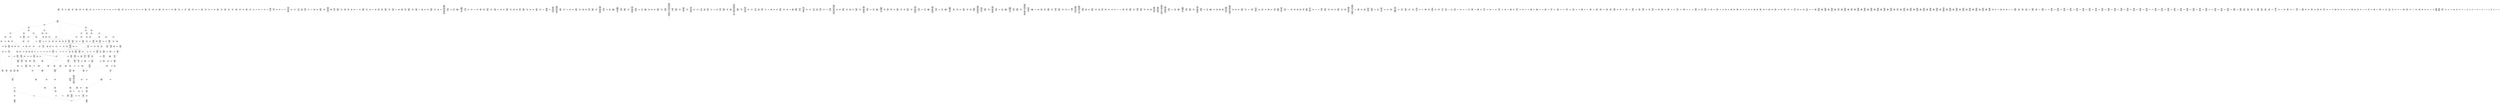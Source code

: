 /* Generated by GvGen v.1.0 (https://www.github.com/stricaud/gvgen) */

digraph G {
compound=true;
   node1 [label="[anywhere]"];
   node2 [label="# 0x0
PUSHX Data
PUSHX Data
MSTORE
PUSHX LogicData
CALLDATASIZE
LT
PUSHX Data
JUMPI
"];
   node3 [label="# 0xd
PUSHX Data
CALLDATALOAD
PUSHX BitData
SHR
PUSHX LogicData
GT
PUSHX Data
JUMPI
"];
   node4 [label="# 0x1e
PUSHX LogicData
GT
PUSHX Data
JUMPI
"];
   node5 [label="# 0x29
PUSHX LogicData
GT
PUSHX Data
JUMPI
"];
   node6 [label="# 0x34
PUSHX LogicData
EQ
PUSHX Data
JUMPI
"];
   node7 [label="# 0x3f
PUSHX LogicData
EQ
PUSHX Data
JUMPI
"];
   node8 [label="# 0x4a
PUSHX LogicData
EQ
PUSHX Data
JUMPI
"];
   node9 [label="# 0x55
PUSHX LogicData
EQ
PUSHX Data
JUMPI
"];
   node10 [label="# 0x60
PUSHX Data
JUMP
"];
   node11 [label="# 0x64
JUMPDEST
PUSHX LogicData
EQ
PUSHX Data
JUMPI
"];
   node12 [label="# 0x70
PUSHX LogicData
EQ
PUSHX Data
JUMPI
"];
   node13 [label="# 0x7b
PUSHX LogicData
EQ
PUSHX Data
JUMPI
"];
   node14 [label="# 0x86
PUSHX LogicData
EQ
PUSHX Data
JUMPI
"];
   node15 [label="# 0x91
PUSHX Data
JUMP
"];
   node16 [label="# 0x95
JUMPDEST
PUSHX LogicData
GT
PUSHX Data
JUMPI
"];
   node17 [label="# 0xa1
PUSHX LogicData
EQ
PUSHX Data
JUMPI
"];
   node18 [label="# 0xac
PUSHX LogicData
EQ
PUSHX Data
JUMPI
"];
   node19 [label="# 0xb7
PUSHX LogicData
EQ
PUSHX Data
JUMPI
"];
   node20 [label="# 0xc2
PUSHX LogicData
EQ
PUSHX Data
JUMPI
"];
   node21 [label="# 0xcd
PUSHX Data
JUMP
"];
   node22 [label="# 0xd1
JUMPDEST
PUSHX LogicData
EQ
PUSHX Data
JUMPI
"];
   node23 [label="# 0xdd
PUSHX LogicData
EQ
PUSHX Data
JUMPI
"];
   node24 [label="# 0xe8
PUSHX LogicData
EQ
PUSHX Data
JUMPI
"];
   node25 [label="# 0xf3
PUSHX Data
JUMP
"];
   node26 [label="# 0xf7
JUMPDEST
PUSHX LogicData
GT
PUSHX Data
JUMPI
"];
   node27 [label="# 0x103
PUSHX LogicData
GT
PUSHX Data
JUMPI
"];
   node28 [label="# 0x10e
PUSHX LogicData
EQ
PUSHX Data
JUMPI
"];
   node29 [label="# 0x119
PUSHX LogicData
EQ
PUSHX Data
JUMPI
"];
   node30 [label="# 0x124
PUSHX LogicData
EQ
PUSHX Data
JUMPI
"];
   node31 [label="# 0x12f
PUSHX LogicData
EQ
PUSHX Data
JUMPI
"];
   node32 [label="# 0x13a
PUSHX Data
JUMP
"];
   node33 [label="# 0x13e
JUMPDEST
PUSHX LogicData
EQ
PUSHX Data
JUMPI
"];
   node34 [label="# 0x14a
PUSHX LogicData
EQ
PUSHX Data
JUMPI
"];
   node35 [label="# 0x155
PUSHX LogicData
EQ
PUSHX Data
JUMPI
"];
   node36 [label="# 0x160
PUSHX LogicData
EQ
PUSHX Data
JUMPI
"];
   node37 [label="# 0x16b
PUSHX Data
JUMP
"];
   node38 [label="# 0x16f
JUMPDEST
PUSHX LogicData
GT
PUSHX Data
JUMPI
"];
   node39 [label="# 0x17b
PUSHX LogicData
EQ
PUSHX Data
JUMPI
"];
   node40 [label="# 0x186
PUSHX LogicData
EQ
PUSHX Data
JUMPI
"];
   node41 [label="# 0x191
PUSHX LogicData
EQ
PUSHX Data
JUMPI
"];
   node42 [label="# 0x19c
PUSHX LogicData
EQ
PUSHX Data
JUMPI
"];
   node43 [label="# 0x1a7
PUSHX Data
JUMP
"];
   node44 [label="# 0x1ab
JUMPDEST
PUSHX LogicData
EQ
PUSHX Data
JUMPI
"];
   node45 [label="# 0x1b7
PUSHX LogicData
EQ
PUSHX Data
JUMPI
"];
   node46 [label="# 0x1c2
PUSHX LogicData
EQ
PUSHX Data
JUMPI
"];
   node47 [label="# 0x1cd
PUSHX Data
JUMP
"];
   node48 [label="# 0x1d1
JUMPDEST
CALLDATASIZE
PUSHX Data
JUMPI
"];
   node49 [label="# 0x1d7
PUSHX StorData
PUSHX ArithData
SLOAD
PUSHX ArithData
EXP
DIV
PUSHX BitData
AND
PUSHX BitData
AND
PUSHX Data
PUSHX Data
JUMP
"];
   node50 [label="# 0x217
JUMPDEST
PUSHX BitData
AND
EQ
PUSHX Data
JUMPI
"];
   node51 [label="# 0x233
PUSHX MemData
MLOAD
PUSHX Data
MSTORE
PUSHX ArithData
ADD
PUSHX Data
PUSHX Data
JUMP
"];
   node52 [label="# 0x264
JUMPDEST
PUSHX MemData
MLOAD
SUB
REVERT
"];
   node53 [label="# 0x26d
JUMPDEST
STOP
"];
   node54 [label="# 0x26f
JUMPDEST
PUSHX Data
REVERT
"];
   node55 [label="# 0x274
JUMPDEST
CALLVALUE
ISZERO
PUSHX Data
JUMPI
"];
   node56 [label="# 0x27c
PUSHX Data
REVERT
"];
   node57 [label="# 0x280
JUMPDEST
PUSHX Data
PUSHX ArithData
CALLDATASIZE
SUB
ADD
PUSHX Data
PUSHX Data
JUMP
"];
   node58 [label="# 0x296
JUMPDEST
PUSHX Data
JUMP
"];
   node59 [label="# 0x29b
JUMPDEST
PUSHX MemData
MLOAD
PUSHX Data
PUSHX Data
JUMP
"];
   node60 [label="# 0x2a8
JUMPDEST
PUSHX MemData
MLOAD
SUB
RETURN
"];
   node61 [label="# 0x2b1
JUMPDEST
CALLVALUE
ISZERO
PUSHX Data
JUMPI
"];
   node62 [label="# 0x2b9
PUSHX Data
REVERT
"];
   node63 [label="# 0x2bd
JUMPDEST
PUSHX Data
PUSHX Data
JUMP
"];
   node64 [label="# 0x2c6
JUMPDEST
PUSHX MemData
MLOAD
PUSHX Data
PUSHX Data
JUMP
"];
   node65 [label="# 0x2d3
JUMPDEST
PUSHX MemData
MLOAD
SUB
RETURN
"];
   node66 [label="# 0x2dc
JUMPDEST
CALLVALUE
ISZERO
PUSHX Data
JUMPI
"];
   node67 [label="# 0x2e4
PUSHX Data
REVERT
"];
   node68 [label="# 0x2e8
JUMPDEST
PUSHX Data
PUSHX ArithData
CALLDATASIZE
SUB
ADD
PUSHX Data
PUSHX Data
JUMP
"];
   node69 [label="# 0x2fe
JUMPDEST
PUSHX Data
JUMP
"];
   node70 [label="# 0x303
JUMPDEST
PUSHX MemData
MLOAD
PUSHX Data
PUSHX Data
JUMP
"];
   node71 [label="# 0x310
JUMPDEST
PUSHX MemData
MLOAD
SUB
RETURN
"];
   node72 [label="# 0x319
JUMPDEST
CALLVALUE
ISZERO
PUSHX Data
JUMPI
"];
   node73 [label="# 0x321
PUSHX Data
REVERT
"];
   node74 [label="# 0x325
JUMPDEST
PUSHX Data
PUSHX ArithData
CALLDATASIZE
SUB
ADD
PUSHX Data
PUSHX Data
JUMP
"];
   node75 [label="# 0x33b
JUMPDEST
PUSHX Data
JUMP
"];
   node76 [label="# 0x340
JUMPDEST
STOP
"];
   node77 [label="# 0x342
JUMPDEST
CALLVALUE
ISZERO
PUSHX Data
JUMPI
"];
   node78 [label="# 0x34a
PUSHX Data
REVERT
"];
   node79 [label="# 0x34e
JUMPDEST
PUSHX Data
PUSHX ArithData
CALLDATASIZE
SUB
ADD
PUSHX Data
PUSHX Data
JUMP
"];
   node80 [label="# 0x364
JUMPDEST
PUSHX Data
JUMP
"];
   node81 [label="# 0x369
JUMPDEST
STOP
"];
   node82 [label="# 0x36b
JUMPDEST
CALLVALUE
ISZERO
PUSHX Data
JUMPI
"];
   node83 [label="# 0x373
PUSHX Data
REVERT
"];
   node84 [label="# 0x377
JUMPDEST
PUSHX Data
PUSHX ArithData
CALLDATASIZE
SUB
ADD
PUSHX Data
PUSHX Data
JUMP
"];
   node85 [label="# 0x38d
JUMPDEST
PUSHX Data
JUMP
"];
   node86 [label="# 0x392
JUMPDEST
STOP
"];
   node87 [label="# 0x394
JUMPDEST
CALLVALUE
ISZERO
PUSHX Data
JUMPI
"];
   node88 [label="# 0x39c
PUSHX Data
REVERT
"];
   node89 [label="# 0x3a0
JUMPDEST
PUSHX Data
PUSHX ArithData
CALLDATASIZE
SUB
ADD
PUSHX Data
PUSHX Data
JUMP
"];
   node90 [label="# 0x3b6
JUMPDEST
PUSHX Data
JUMP
"];
   node91 [label="# 0x3bb
JUMPDEST
STOP
"];
   node92 [label="# 0x3bd
JUMPDEST
CALLVALUE
ISZERO
PUSHX Data
JUMPI
"];
   node93 [label="# 0x3c5
PUSHX Data
REVERT
"];
   node94 [label="# 0x3c9
JUMPDEST
PUSHX Data
PUSHX ArithData
CALLDATASIZE
SUB
ADD
PUSHX Data
PUSHX Data
JUMP
"];
   node95 [label="# 0x3df
JUMPDEST
PUSHX Data
JUMP
"];
   node96 [label="# 0x3e4
JUMPDEST
PUSHX MemData
MLOAD
PUSHX Data
PUSHX Data
JUMP
"];
   node97 [label="# 0x3f1
JUMPDEST
PUSHX MemData
MLOAD
SUB
RETURN
"];
   node98 [label="# 0x3fa
JUMPDEST
CALLVALUE
ISZERO
PUSHX Data
JUMPI
"];
   node99 [label="# 0x402
PUSHX Data
REVERT
"];
   node100 [label="# 0x406
JUMPDEST
PUSHX Data
PUSHX ArithData
CALLDATASIZE
SUB
ADD
PUSHX Data
PUSHX Data
JUMP
"];
   node101 [label="# 0x41c
JUMPDEST
PUSHX Data
JUMP
"];
   node102 [label="# 0x421
JUMPDEST
STOP
"];
   node103 [label="# 0x423
JUMPDEST
CALLVALUE
ISZERO
PUSHX Data
JUMPI
"];
   node104 [label="# 0x42b
PUSHX Data
REVERT
"];
   node105 [label="# 0x42f
JUMPDEST
PUSHX Data
PUSHX ArithData
CALLDATASIZE
SUB
ADD
PUSHX Data
PUSHX Data
JUMP
"];
   node106 [label="# 0x445
JUMPDEST
PUSHX Data
JUMP
"];
   node107 [label="# 0x44a
JUMPDEST
STOP
"];
   node108 [label="# 0x44c
JUMPDEST
CALLVALUE
ISZERO
PUSHX Data
JUMPI
"];
   node109 [label="# 0x454
PUSHX Data
REVERT
"];
   node110 [label="# 0x458
JUMPDEST
PUSHX Data
PUSHX ArithData
CALLDATASIZE
SUB
ADD
PUSHX Data
PUSHX Data
JUMP
"];
   node111 [label="# 0x46e
JUMPDEST
PUSHX Data
JUMP
"];
   node112 [label="# 0x473
JUMPDEST
STOP
"];
   node113 [label="# 0x475
JUMPDEST
CALLVALUE
ISZERO
PUSHX Data
JUMPI
"];
   node114 [label="# 0x47d
PUSHX Data
REVERT
"];
   node115 [label="# 0x481
JUMPDEST
PUSHX Data
PUSHX ArithData
CALLDATASIZE
SUB
ADD
PUSHX Data
PUSHX Data
JUMP
"];
   node116 [label="# 0x497
JUMPDEST
PUSHX Data
JUMP
"];
   node117 [label="# 0x49c
JUMPDEST
PUSHX MemData
MLOAD
PUSHX Data
PUSHX Data
JUMP
"];
   node118 [label="# 0x4aa
JUMPDEST
PUSHX MemData
MLOAD
SUB
RETURN
"];
   node119 [label="# 0x4b3
JUMPDEST
CALLVALUE
ISZERO
PUSHX Data
JUMPI
"];
   node120 [label="# 0x4bb
PUSHX Data
REVERT
"];
   node121 [label="# 0x4bf
JUMPDEST
PUSHX Data
PUSHX Data
JUMP
"];
   node122 [label="# 0x4c8
JUMPDEST
PUSHX MemData
MLOAD
PUSHX Data
PUSHX Data
JUMP
"];
   node123 [label="# 0x4d5
JUMPDEST
PUSHX MemData
MLOAD
SUB
RETURN
"];
   node124 [label="# 0x4de
JUMPDEST
CALLVALUE
ISZERO
PUSHX Data
JUMPI
"];
   node125 [label="# 0x4e6
PUSHX Data
REVERT
"];
   node126 [label="# 0x4ea
JUMPDEST
PUSHX Data
PUSHX ArithData
CALLDATASIZE
SUB
ADD
PUSHX Data
PUSHX Data
JUMP
"];
   node127 [label="# 0x500
JUMPDEST
PUSHX Data
JUMP
"];
   node128 [label="# 0x505
JUMPDEST
PUSHX MemData
MLOAD
PUSHX Data
PUSHX Data
JUMP
"];
   node129 [label="# 0x512
JUMPDEST
PUSHX MemData
MLOAD
SUB
RETURN
"];
   node130 [label="# 0x51b
JUMPDEST
CALLVALUE
ISZERO
PUSHX Data
JUMPI
"];
   node131 [label="# 0x523
PUSHX Data
REVERT
"];
   node132 [label="# 0x527
JUMPDEST
PUSHX Data
PUSHX ArithData
CALLDATASIZE
SUB
ADD
PUSHX Data
PUSHX Data
JUMP
"];
   node133 [label="# 0x53d
JUMPDEST
PUSHX Data
JUMP
"];
   node134 [label="# 0x542
JUMPDEST
STOP
"];
   node135 [label="# 0x544
JUMPDEST
CALLVALUE
ISZERO
PUSHX Data
JUMPI
"];
   node136 [label="# 0x54c
PUSHX Data
REVERT
"];
   node137 [label="# 0x550
JUMPDEST
PUSHX Data
PUSHX ArithData
CALLDATASIZE
SUB
ADD
PUSHX Data
PUSHX Data
JUMP
"];
   node138 [label="# 0x566
JUMPDEST
PUSHX Data
JUMP
"];
   node139 [label="# 0x56b
JUMPDEST
PUSHX MemData
MLOAD
PUSHX Data
PUSHX Data
JUMP
"];
   node140 [label="# 0x578
JUMPDEST
PUSHX MemData
MLOAD
SUB
RETURN
"];
   node141 [label="# 0x581
JUMPDEST
CALLVALUE
ISZERO
PUSHX Data
JUMPI
"];
   node142 [label="# 0x589
PUSHX Data
REVERT
"];
   node143 [label="# 0x58d
JUMPDEST
PUSHX Data
PUSHX Data
JUMP
"];
   node144 [label="# 0x596
JUMPDEST
STOP
"];
   node145 [label="# 0x598
JUMPDEST
CALLVALUE
ISZERO
PUSHX Data
JUMPI
"];
   node146 [label="# 0x5a0
PUSHX Data
REVERT
"];
   node147 [label="# 0x5a4
JUMPDEST
PUSHX Data
PUSHX Data
JUMP
"];
   node148 [label="# 0x5ad
JUMPDEST
PUSHX MemData
MLOAD
PUSHX Data
PUSHX Data
JUMP
"];
   node149 [label="# 0x5ba
JUMPDEST
PUSHX MemData
MLOAD
SUB
RETURN
"];
   node150 [label="# 0x5c3
JUMPDEST
CALLVALUE
ISZERO
PUSHX Data
JUMPI
"];
   node151 [label="# 0x5cb
PUSHX Data
REVERT
"];
   node152 [label="# 0x5cf
JUMPDEST
PUSHX Data
PUSHX Data
JUMP
"];
   node153 [label="# 0x5d8
JUMPDEST
PUSHX MemData
MLOAD
PUSHX Data
PUSHX Data
JUMP
"];
   node154 [label="# 0x5e5
JUMPDEST
PUSHX MemData
MLOAD
SUB
RETURN
"];
   node155 [label="# 0x5ee
JUMPDEST
CALLVALUE
ISZERO
PUSHX Data
JUMPI
"];
   node156 [label="# 0x5f6
PUSHX Data
REVERT
"];
   node157 [label="# 0x5fa
JUMPDEST
PUSHX Data
PUSHX ArithData
CALLDATASIZE
SUB
ADD
PUSHX Data
PUSHX Data
JUMP
"];
   node158 [label="# 0x610
JUMPDEST
PUSHX Data
JUMP
"];
   node159 [label="# 0x615
JUMPDEST
STOP
"];
   node160 [label="# 0x617
JUMPDEST
CALLVALUE
ISZERO
PUSHX Data
JUMPI
"];
   node161 [label="# 0x61f
PUSHX Data
REVERT
"];
   node162 [label="# 0x623
JUMPDEST
PUSHX Data
PUSHX Data
JUMP
"];
   node163 [label="# 0x62c
JUMPDEST
PUSHX MemData
MLOAD
PUSHX Data
PUSHX Data
JUMP
"];
   node164 [label="# 0x639
JUMPDEST
PUSHX MemData
MLOAD
SUB
RETURN
"];
   node165 [label="# 0x642
JUMPDEST
CALLVALUE
ISZERO
PUSHX Data
JUMPI
"];
   node166 [label="# 0x64a
PUSHX Data
REVERT
"];
   node167 [label="# 0x64e
JUMPDEST
PUSHX Data
PUSHX ArithData
CALLDATASIZE
SUB
ADD
PUSHX Data
PUSHX Data
JUMP
"];
   node168 [label="# 0x664
JUMPDEST
PUSHX Data
JUMP
"];
   node169 [label="# 0x669
JUMPDEST
STOP
"];
   node170 [label="# 0x66b
JUMPDEST
CALLVALUE
ISZERO
PUSHX Data
JUMPI
"];
   node171 [label="# 0x673
PUSHX Data
REVERT
"];
   node172 [label="# 0x677
JUMPDEST
PUSHX Data
PUSHX ArithData
CALLDATASIZE
SUB
ADD
PUSHX Data
PUSHX Data
JUMP
"];
   node173 [label="# 0x68d
JUMPDEST
PUSHX Data
JUMP
"];
   node174 [label="# 0x692
JUMPDEST
PUSHX MemData
MLOAD
PUSHX Data
PUSHX Data
JUMP
"];
   node175 [label="# 0x69f
JUMPDEST
PUSHX MemData
MLOAD
SUB
RETURN
"];
   node176 [label="# 0x6a8
JUMPDEST
CALLVALUE
ISZERO
PUSHX Data
JUMPI
"];
   node177 [label="# 0x6b0
PUSHX Data
REVERT
"];
   node178 [label="# 0x6b4
JUMPDEST
PUSHX Data
PUSHX Data
JUMP
"];
   node179 [label="# 0x6bd
JUMPDEST
PUSHX MemData
MLOAD
PUSHX Data
PUSHX Data
JUMP
"];
   node180 [label="# 0x6ca
JUMPDEST
PUSHX MemData
MLOAD
SUB
RETURN
"];
   node181 [label="# 0x6d3
JUMPDEST
CALLVALUE
ISZERO
PUSHX Data
JUMPI
"];
   node182 [label="# 0x6db
PUSHX Data
REVERT
"];
   node183 [label="# 0x6df
JUMPDEST
PUSHX Data
PUSHX Data
JUMP
"];
   node184 [label="# 0x6e8
JUMPDEST
PUSHX MemData
MLOAD
PUSHX Data
PUSHX Data
JUMP
"];
   node185 [label="# 0x6f5
JUMPDEST
PUSHX MemData
MLOAD
SUB
RETURN
"];
   node186 [label="# 0x6fe
JUMPDEST
CALLVALUE
ISZERO
PUSHX Data
JUMPI
"];
   node187 [label="# 0x706
PUSHX Data
REVERT
"];
   node188 [label="# 0x70a
JUMPDEST
PUSHX Data
PUSHX Data
JUMP
"];
   node189 [label="# 0x713
JUMPDEST
PUSHX MemData
MLOAD
PUSHX Data
PUSHX Data
JUMP
"];
   node190 [label="# 0x720
JUMPDEST
PUSHX MemData
MLOAD
SUB
RETURN
"];
   node191 [label="# 0x729
JUMPDEST
CALLVALUE
ISZERO
PUSHX Data
JUMPI
"];
   node192 [label="# 0x731
PUSHX Data
REVERT
"];
   node193 [label="# 0x735
JUMPDEST
PUSHX Data
PUSHX ArithData
CALLDATASIZE
SUB
ADD
PUSHX Data
PUSHX Data
JUMP
"];
   node194 [label="# 0x74b
JUMPDEST
PUSHX Data
JUMP
"];
   node195 [label="# 0x750
JUMPDEST
PUSHX MemData
MLOAD
PUSHX Data
PUSHX Data
JUMP
"];
   node196 [label="# 0x75d
JUMPDEST
PUSHX MemData
MLOAD
SUB
RETURN
"];
   node197 [label="# 0x766
JUMPDEST
PUSHX Data
PUSHX ArithData
CALLDATASIZE
SUB
ADD
PUSHX Data
PUSHX Data
JUMP
"];
   node198 [label="# 0x77b
JUMPDEST
PUSHX Data
JUMP
"];
   node199 [label="# 0x780
JUMPDEST
STOP
"];
   node200 [label="# 0x782
JUMPDEST
CALLVALUE
ISZERO
PUSHX Data
JUMPI
"];
   node201 [label="# 0x78a
PUSHX Data
REVERT
"];
   node202 [label="# 0x78e
JUMPDEST
PUSHX Data
PUSHX ArithData
CALLDATASIZE
SUB
ADD
PUSHX Data
PUSHX Data
JUMP
"];
   node203 [label="# 0x7a4
JUMPDEST
PUSHX Data
JUMP
"];
   node204 [label="# 0x7a9
JUMPDEST
STOP
"];
   node205 [label="# 0x7ab
JUMPDEST
CALLVALUE
ISZERO
PUSHX Data
JUMPI
"];
   node206 [label="# 0x7b3
PUSHX Data
REVERT
"];
   node207 [label="# 0x7b7
JUMPDEST
PUSHX Data
PUSHX ArithData
CALLDATASIZE
SUB
ADD
PUSHX Data
PUSHX Data
JUMP
"];
   node208 [label="# 0x7cd
JUMPDEST
PUSHX Data
JUMP
"];
   node209 [label="# 0x7d2
JUMPDEST
STOP
"];
   node210 [label="# 0x7d4
JUMPDEST
PUSHX Data
CALLER
JUMP
"];
   node211 [label="# 0x7dc
JUMPDEST
PUSHX Data
PUSHX BitData
PUSHX BitData
NOT
AND
PUSHX BitData
NOT
AND
EQ
PUSHX Data
JUMPI
"];
   node212 [label="# 0x845
PUSHX BitData
PUSHX BitData
NOT
AND
PUSHX BitData
NOT
AND
EQ
"];
   node213 [label="# 0x8a7
JUMPDEST
PUSHX Data
JUMPI
"];
   node214 [label="# 0x8ad
PUSHX Data
PUSHX Data
JUMP
"];
   node215 [label="# 0x8b6
JUMPDEST
"];
   node216 [label="# 0x8b7
JUMPDEST
JUMP
"];
   node217 [label="# 0x8be
JUMPDEST
PUSHX Data
PUSHX StorData
SLOAD
PUSHX Data
PUSHX Data
JUMP
"];
   node218 [label="# 0x8cd
JUMPDEST
PUSHX ArithData
ADD
PUSHX ArithData
DIV
MUL
PUSHX ArithData
ADD
PUSHX MemData
MLOAD
ADD
PUSHX Data
MSTORE
MSTORE
PUSHX ArithData
ADD
SLOAD
PUSHX Data
PUSHX Data
JUMP
"];
   node219 [label="# 0x8f9
JUMPDEST
ISZERO
PUSHX Data
JUMPI
"];
   node220 [label="# 0x900
PUSHX LogicData
LT
PUSHX Data
JUMPI
"];
   node221 [label="# 0x908
PUSHX ArithData
SLOAD
DIV
MUL
MSTORE
PUSHX ArithData
ADD
PUSHX Data
JUMP
"];
   node222 [label="# 0x91b
JUMPDEST
ADD
PUSHX Data
MSTORE
PUSHX Data
PUSHX Data
SHA3
"];
   node223 [label="# 0x929
JUMPDEST
SLOAD
MSTORE
PUSHX ArithData
ADD
PUSHX ArithData
ADD
GT
PUSHX Data
JUMPI
"];
   node224 [label="# 0x93d
SUB
PUSHX BitData
AND
ADD
"];
   node225 [label="# 0x946
JUMPDEST
JUMP
"];
   node226 [label="# 0x950
JUMPDEST
PUSHX Data
PUSHX Data
PUSHX Data
JUMP
"];
   node227 [label="# 0x95b
JUMPDEST
PUSHX Data
JUMPI
"];
   node228 [label="# 0x960
PUSHX MemData
MLOAD
PUSHX Data
MSTORE
PUSHX ArithData
ADD
PUSHX Data
PUSHX Data
JUMP
"];
   node229 [label="# 0x991
JUMPDEST
PUSHX MemData
MLOAD
SUB
REVERT
"];
   node230 [label="# 0x99a
JUMPDEST
PUSHX Data
PUSHX ArithData
MSTORE
PUSHX ArithData
ADD
MSTORE
PUSHX ArithData
ADD
PUSHX Data
SHA3
PUSHX ArithData
SLOAD
PUSHX ArithData
EXP
DIV
PUSHX BitData
AND
JUMP
"];
   node231 [label="# 0x9d5
JUMPDEST
PUSHX Data
PUSHX Data
PUSHX Data
JUMP
"];
   node232 [label="# 0x9e0
JUMPDEST
PUSHX BitData
AND
PUSHX BitData
AND
EQ
ISZERO
PUSHX Data
JUMPI
"];
   node233 [label="# 0xa17
PUSHX MemData
MLOAD
PUSHX Data
MSTORE
PUSHX ArithData
ADD
PUSHX Data
PUSHX Data
JUMP
"];
   node234 [label="# 0xa48
JUMPDEST
PUSHX MemData
MLOAD
SUB
REVERT
"];
   node235 [label="# 0xa51
JUMPDEST
PUSHX BitData
AND
PUSHX Data
PUSHX Data
JUMP
"];
   node236 [label="# 0xa70
JUMPDEST
PUSHX BitData
AND
EQ
PUSHX Data
JUMPI
"];
   node237 [label="# 0xa8d
PUSHX Data
PUSHX Data
PUSHX Data
JUMP
"];
   node238 [label="# 0xa99
JUMPDEST
PUSHX Data
JUMP
"];
   node239 [label="# 0xa9e
JUMPDEST
"];
   node240 [label="# 0xa9f
JUMPDEST
PUSHX Data
JUMPI
"];
   node241 [label="# 0xaa4
PUSHX MemData
MLOAD
PUSHX Data
MSTORE
PUSHX ArithData
ADD
PUSHX Data
PUSHX Data
JUMP
"];
   node242 [label="# 0xad5
JUMPDEST
PUSHX MemData
MLOAD
SUB
REVERT
"];
   node243 [label="# 0xade
JUMPDEST
PUSHX Data
PUSHX Data
JUMP
"];
   node244 [label="# 0xae8
JUMPDEST
JUMP
"];
   node245 [label="# 0xaed
JUMPDEST
PUSHX Data
PUSHX Data
JUMP
"];
   node246 [label="# 0xaf5
JUMPDEST
PUSHX BitData
AND
PUSHX Data
PUSHX Data
JUMP
"];
   node247 [label="# 0xb13
JUMPDEST
PUSHX BitData
AND
EQ
PUSHX Data
JUMPI
"];
   node248 [label="# 0xb2f
PUSHX MemData
MLOAD
PUSHX Data
MSTORE
PUSHX ArithData
ADD
PUSHX Data
PUSHX Data
JUMP
"];
   node249 [label="# 0xb60
JUMPDEST
PUSHX MemData
MLOAD
SUB
REVERT
"];
   node250 [label="# 0xb69
JUMPDEST
PUSHX Data
MLOAD
PUSHX ArithData
ADD
PUSHX Data
PUSHX Data
JUMP
"];
   node251 [label="# 0xb7f
JUMPDEST
JUMP
"];
   node252 [label="# 0xb83
JUMPDEST
PUSHX Data
PUSHX Data
JUMP
"];
   node253 [label="# 0xb8b
JUMPDEST
PUSHX BitData
AND
PUSHX Data
PUSHX Data
JUMP
"];
   node254 [label="# 0xba9
JUMPDEST
PUSHX BitData
AND
EQ
PUSHX Data
JUMPI
"];
   node255 [label="# 0xbc5
PUSHX MemData
MLOAD
PUSHX Data
MSTORE
PUSHX ArithData
ADD
PUSHX Data
PUSHX Data
JUMP
"];
   node256 [label="# 0xbf6
JUMPDEST
PUSHX MemData
MLOAD
SUB
REVERT
"];
   node257 [label="# 0xbff
JUMPDEST
PUSHX Data
MLOAD
PUSHX ArithData
ADD
PUSHX Data
PUSHX Data
JUMP
"];
   node258 [label="# 0xc15
JUMPDEST
JUMP
"];
   node259 [label="# 0xc19
JUMPDEST
PUSHX Data
PUSHX Data
PUSHX Data
JUMP
"];
   node260 [label="# 0xc24
JUMPDEST
PUSHX Data
JUMP
"];
   node261 [label="# 0xc2a
JUMPDEST
PUSHX Data
JUMPI
"];
   node262 [label="# 0xc2f
PUSHX MemData
MLOAD
PUSHX Data
MSTORE
PUSHX ArithData
ADD
PUSHX Data
PUSHX Data
JUMP
"];
   node263 [label="# 0xc60
JUMPDEST
PUSHX MemData
MLOAD
SUB
REVERT
"];
   node264 [label="# 0xc69
JUMPDEST
PUSHX Data
PUSHX Data
JUMP
"];
   node265 [label="# 0xc74
JUMPDEST
JUMP
"];
   node266 [label="# 0xc79
JUMPDEST
PUSHX Data
PUSHX Data
PUSHX ArithData
MSTORE
PUSHX ArithData
ADD
MSTORE
PUSHX ArithData
ADD
PUSHX Data
SHA3
PUSHX Data
PUSHX StorData
PUSHX ArithData
SLOAD
PUSHX ArithData
EXP
DIV
PUSHX BitData
AND
PUSHX BitData
AND
PUSHX BitData
PUSHX MemData
MLOAD
PUSHX BitData
AND
PUSHX BitData
SHL
MSTORE
PUSHX ArithData
ADD
PUSHX Data
PUSHX Data
JUMP
"];
   node267 [label="# 0xcee
JUMPDEST
PUSHX Data
PUSHX MemData
MLOAD
SUB
EXTCODESIZE
ISZERO
ISZERO
PUSHX Data
JUMPI
"];
   node268 [label="# 0xd02
PUSHX Data
REVERT
"];
   node269 [label="# 0xd06
JUMPDEST
GAS
STATICCALL
ISZERO
ISZERO
PUSHX Data
JUMPI
"];
   node270 [label="# 0xd11
RETURNDATASIZE
PUSHX Data
RETURNDATACOPY
RETURNDATASIZE
PUSHX Data
REVERT
"];
   node271 [label="# 0xd1a
JUMPDEST
PUSHX MemData
MLOAD
RETURNDATASIZE
PUSHX Data
RETURNDATACOPY
RETURNDATASIZE
PUSHX BitData
NOT
PUSHX ArithData
ADD
AND
ADD
PUSHX Data
MSTORE
ADD
PUSHX Data
PUSHX Data
JUMP
"];
   node272 [label="# 0xd43
JUMPDEST
ADDRESS
PUSHX BitData
AND
PUSHX BitData
AND
EQ
ISZERO
PUSHX Data
JUMPI
"];
   node273 [label="# 0xd7d
PUSHX Data
PUSHX Data
JUMP
"];
   node274 [label="# 0xd87
JUMPDEST
PUSHX ArithData
ADD
SLOAD
"];
   node275 [label="# 0xd91
JUMPDEST
JUMP
"];
   node276 [label="# 0xd96
JUMPDEST
PUSHX Data
PUSHX Data
JUMP
"];
   node277 [label="# 0xd9e
JUMPDEST
PUSHX BitData
AND
PUSHX Data
PUSHX Data
JUMP
"];
   node278 [label="# 0xdbc
JUMPDEST
PUSHX BitData
AND
EQ
PUSHX Data
JUMPI
"];
   node279 [label="# 0xdd8
PUSHX MemData
MLOAD
PUSHX Data
MSTORE
PUSHX ArithData
ADD
PUSHX Data
PUSHX Data
JUMP
"];
   node280 [label="# 0xe09
JUMPDEST
PUSHX MemData
MLOAD
SUB
REVERT
"];
   node281 [label="# 0xe12
JUMPDEST
PUSHX Data
MLOAD
PUSHX ArithData
ADD
PUSHX Data
PUSHX Data
JUMP
"];
   node282 [label="# 0xe28
JUMPDEST
JUMP
"];
   node283 [label="# 0xe2c
JUMPDEST
PUSHX Data
PUSHX Data
JUMP
"];
   node284 [label="# 0xe35
JUMPDEST
PUSHX Data
JUMPI
"];
   node285 [label="# 0xe3a
PUSHX MemData
MLOAD
PUSHX Data
MSTORE
PUSHX ArithData
ADD
PUSHX Data
PUSHX Data
JUMP
"];
   node286 [label="# 0xe6b
JUMPDEST
PUSHX MemData
MLOAD
SUB
REVERT
"];
   node287 [label="# 0xe74
JUMPDEST
PUSHX Data
PUSHX Data
PUSHX Data
JUMP
"];
   node288 [label="# 0xe7f
JUMPDEST
PUSHX Data
PUSHX Data
JUMP
"];
   node289 [label="# 0xe89
JUMPDEST
PUSHX BitData
AND
PUSHX BitData
AND
EQ
PUSHX Data
JUMPI
"];
   node290 [label="# 0xebc
PUSHX MemData
MLOAD
PUSHX Data
MSTORE
PUSHX ArithData
ADD
PUSHX Data
PUSHX Data
JUMP
"];
   node291 [label="# 0xeed
JUMPDEST
PUSHX MemData
MLOAD
SUB
REVERT
"];
   node292 [label="# 0xef6
JUMPDEST
PUSHX Data
PUSHX Data
JUMP
"];
   node293 [label="# 0xf01
JUMPDEST
PUSHX Data
JUMPI
"];
   node294 [label="# 0xf06
PUSHX MemData
MLOAD
PUSHX Data
MSTORE
PUSHX ArithData
ADD
PUSHX Data
PUSHX Data
JUMP
"];
   node295 [label="# 0xf37
JUMPDEST
PUSHX MemData
MLOAD
SUB
REVERT
"];
   node296 [label="# 0xf40
JUMPDEST
JUMP
"];
   node297 [label="# 0xf46
JUMPDEST
PUSHX Data
PUSHX MemData
MLOAD
PUSHX ArithData
ADD
PUSHX Data
MSTORE
PUSHX Data
MSTORE
PUSHX Data
JUMP
"];
   node298 [label="# 0xf61
JUMPDEST
JUMP
"];
   node299 [label="# 0xf66
JUMPDEST
PUSHX Data
PUSHX Data
MSTORE
PUSHX Data
MSTORE
PUSHX Data
PUSHX Data
SHA3
PUSHX Data
PUSHX ArithData
ADD
PUSHX ArithData
SLOAD
PUSHX ArithData
EXP
DIV
PUSHX BitData
AND
PUSHX ArithData
ADD
SLOAD
JUMP
"];
   node300 [label="# 0xfaa
JUMPDEST
PUSHX StorData
PUSHX ArithData
SLOAD
PUSHX ArithData
EXP
DIV
PUSHX BitData
AND
JUMP
"];
   node301 [label="# 0xfd0
JUMPDEST
PUSHX Data
PUSHX Data
PUSHX ArithData
MSTORE
PUSHX ArithData
ADD
MSTORE
PUSHX ArithData
ADD
PUSHX Data
SHA3
PUSHX ArithData
SLOAD
PUSHX ArithData
EXP
DIV
PUSHX BitData
AND
PUSHX BitData
PUSHX BitData
AND
PUSHX BitData
AND
EQ
ISZERO
PUSHX Data
JUMPI
"];
   node302 [label="# 0x103f
PUSHX MemData
MLOAD
PUSHX Data
MSTORE
PUSHX ArithData
ADD
PUSHX Data
PUSHX Data
JUMP
"];
   node303 [label="# 0x1070
JUMPDEST
PUSHX MemData
MLOAD
SUB
REVERT
"];
   node304 [label="# 0x1079
JUMPDEST
JUMP
"];
   node305 [label="# 0x1082
JUMPDEST
PUSHX Data
PUSHX Data
JUMP
"];
   node306 [label="# 0x108b
JUMPDEST
PUSHX Data
JUMPI
"];
   node307 [label="# 0x1090
PUSHX MemData
MLOAD
PUSHX Data
MSTORE
PUSHX ArithData
ADD
PUSHX Data
PUSHX Data
JUMP
"];
   node308 [label="# 0x10c1
JUMPDEST
PUSHX MemData
MLOAD
SUB
REVERT
"];
   node309 [label="# 0x10ca
JUMPDEST
PUSHX Data
PUSHX Data
PUSHX Data
JUMP
"];
   node310 [label="# 0x10d5
JUMPDEST
PUSHX Data
PUSHX Data
JUMP
"];
   node311 [label="# 0x10df
JUMPDEST
PUSHX BitData
AND
PUSHX BitData
AND
EQ
PUSHX Data
JUMPI
"];
   node312 [label="# 0x1112
PUSHX MemData
MLOAD
PUSHX Data
MSTORE
PUSHX ArithData
ADD
PUSHX Data
PUSHX Data
JUMP
"];
   node313 [label="# 0x1143
JUMPDEST
PUSHX MemData
MLOAD
SUB
REVERT
"];
   node314 [label="# 0x114c
JUMPDEST
PUSHX Data
PUSHX Data
PUSHX StorData
PUSHX ArithData
SLOAD
PUSHX ArithData
EXP
DIV
PUSHX BitData
AND
PUSHX BitData
AND
PUSHX BitData
PUSHX MemData
MLOAD
PUSHX BitData
AND
PUSHX BitData
SHL
MSTORE
PUSHX ArithData
ADD
PUSHX Data
PUSHX Data
JUMP
"];
   node315 [label="# 0x11ac
JUMPDEST
PUSHX Data
PUSHX MemData
MLOAD
SUB
EXTCODESIZE
ISZERO
ISZERO
PUSHX Data
JUMPI
"];
   node316 [label="# 0x11c0
PUSHX Data
REVERT
"];
   node317 [label="# 0x11c4
JUMPDEST
GAS
STATICCALL
ISZERO
ISZERO
PUSHX Data
JUMPI
"];
   node318 [label="# 0x11cf
RETURNDATASIZE
PUSHX Data
RETURNDATACOPY
RETURNDATASIZE
PUSHX Data
REVERT
"];
   node319 [label="# 0x11d8
JUMPDEST
PUSHX MemData
MLOAD
RETURNDATASIZE
PUSHX Data
RETURNDATACOPY
RETURNDATASIZE
PUSHX BitData
NOT
PUSHX ArithData
ADD
AND
ADD
PUSHX Data
MSTORE
ADD
PUSHX Data
PUSHX Data
JUMP
"];
   node320 [label="# 0x1201
JUMPDEST
ADDRESS
PUSHX BitData
AND
PUSHX BitData
AND
EQ
PUSHX Data
JUMPI
"];
   node321 [label="# 0x123c
PUSHX MemData
MLOAD
PUSHX Data
MSTORE
PUSHX ArithData
ADD
PUSHX Data
PUSHX Data
JUMP
"];
   node322 [label="# 0x126d
JUMPDEST
PUSHX MemData
MLOAD
SUB
REVERT
"];
   node323 [label="# 0x1276
JUMPDEST
PUSHX StorData
PUSHX ArithData
SLOAD
PUSHX ArithData
EXP
DIV
PUSHX BitData
AND
PUSHX BitData
AND
PUSHX BitData
PUSHX MemData
MLOAD
PUSHX BitData
AND
PUSHX BitData
SHL
MSTORE
PUSHX ArithData
ADD
PUSHX Data
PUSHX Data
JUMP
"];
   node324 [label="# 0x12d7
JUMPDEST
PUSHX Data
PUSHX MemData
MLOAD
SUB
PUSHX Data
EXTCODESIZE
ISZERO
ISZERO
PUSHX Data
JUMPI
"];
   node325 [label="# 0x12ed
PUSHX Data
REVERT
"];
   node326 [label="# 0x12f1
JUMPDEST
GAS
CALL
ISZERO
ISZERO
PUSHX Data
JUMPI
"];
   node327 [label="# 0x12fc
RETURNDATASIZE
PUSHX Data
RETURNDATACOPY
RETURNDATASIZE
PUSHX Data
REVERT
"];
   node328 [label="# 0x1305
JUMPDEST
PUSHX Data
PUSHX Data
JUMP
"];
   node329 [label="# 0x1312
JUMPDEST
PUSHX Data
PUSHX Data
JUMP
"];
   node330 [label="# 0x131b
JUMPDEST
ISZERO
PUSHX Data
JUMPI
"];
   node331 [label="# 0x1321
PUSHX MemData
MLOAD
PUSHX Data
MSTORE
PUSHX ArithData
ADD
PUSHX Data
PUSHX Data
JUMP
"];
   node332 [label="# 0x1352
JUMPDEST
PUSHX MemData
MLOAD
SUB
REVERT
"];
   node333 [label="# 0x135b
JUMPDEST
PUSHX MemData
MLOAD
PUSHX ArithData
ADD
PUSHX Data
MSTORE
PUSHX Data
PUSHX Data
JUMP
"];
   node334 [label="# 0x136e
JUMPDEST
PUSHX BitData
AND
MSTORE
PUSHX ArithData
ADD
MSTORE
PUSHX Data
PUSHX ArithData
MSTORE
PUSHX ArithData
ADD
MSTORE
PUSHX ArithData
ADD
PUSHX Data
SHA3
PUSHX ArithData
ADD
MLOAD
PUSHX ArithData
ADD
PUSHX ArithData
PUSHX ArithData
EXP
SLOAD
PUSHX ArithData
MUL
NOT
AND
PUSHX BitData
AND
MUL
OR
SSTORE
PUSHX ArithData
ADD
MLOAD
PUSHX ArithData
ADD
SSTORE
CALLER
PUSHX BitData
AND
PUSHX Data
PUSHX MemData
MLOAD
PUSHX MemData
MLOAD
SUB
LOGX
JUMP
"];
   node335 [label="# 0x1440
JUMPDEST
PUSHX BitData
PUSHX BitData
AND
PUSHX BitData
AND
EQ
ISZERO
PUSHX Data
JUMPI
"];
   node336 [label="# 0x1477
PUSHX MemData
MLOAD
PUSHX Data
MSTORE
PUSHX ArithData
ADD
PUSHX Data
PUSHX Data
JUMP
"];
   node337 [label="# 0x14a8
JUMPDEST
PUSHX MemData
MLOAD
SUB
REVERT
"];
   node338 [label="# 0x14b1
JUMPDEST
PUSHX Data
PUSHX ArithData
PUSHX BitData
AND
PUSHX BitData
AND
MSTORE
PUSHX ArithData
ADD
MSTORE
PUSHX ArithData
ADD
PUSHX Data
SHA3
SLOAD
JUMP
"];
   node339 [label="# 0x14f8
JUMPDEST
PUSHX Data
PUSHX Data
JUMP
"];
   node340 [label="# 0x1500
JUMPDEST
PUSHX BitData
AND
PUSHX Data
PUSHX Data
JUMP
"];
   node341 [label="# 0x151e
JUMPDEST
PUSHX BitData
AND
EQ
PUSHX Data
JUMPI
"];
   node342 [label="# 0x153a
PUSHX MemData
MLOAD
PUSHX Data
MSTORE
PUSHX ArithData
ADD
PUSHX Data
PUSHX Data
JUMP
"];
   node343 [label="# 0x156b
JUMPDEST
PUSHX MemData
MLOAD
SUB
REVERT
"];
   node344 [label="# 0x1574
JUMPDEST
PUSHX Data
PUSHX Data
PUSHX Data
JUMP
"];
   node345 [label="# 0x157e
JUMPDEST
JUMP
"];
   node346 [label="# 0x1580
JUMPDEST
PUSHX StorData
PUSHX ArithData
SLOAD
PUSHX ArithData
EXP
DIV
PUSHX BitData
AND
JUMP
"];
   node347 [label="# 0x15a9
JUMPDEST
PUSHX Data
PUSHX StorData
SLOAD
PUSHX Data
PUSHX Data
JUMP
"];
   node348 [label="# 0x15b8
JUMPDEST
PUSHX ArithData
ADD
PUSHX ArithData
DIV
MUL
PUSHX ArithData
ADD
PUSHX MemData
MLOAD
ADD
PUSHX Data
MSTORE
MSTORE
PUSHX ArithData
ADD
SLOAD
PUSHX Data
PUSHX Data
JUMP
"];
   node349 [label="# 0x15e4
JUMPDEST
ISZERO
PUSHX Data
JUMPI
"];
   node350 [label="# 0x15eb
PUSHX LogicData
LT
PUSHX Data
JUMPI
"];
   node351 [label="# 0x15f3
PUSHX ArithData
SLOAD
DIV
MUL
MSTORE
PUSHX ArithData
ADD
PUSHX Data
JUMP
"];
   node352 [label="# 0x1606
JUMPDEST
ADD
PUSHX Data
MSTORE
PUSHX Data
PUSHX Data
SHA3
"];
   node353 [label="# 0x1614
JUMPDEST
SLOAD
MSTORE
PUSHX ArithData
ADD
PUSHX ArithData
ADD
GT
PUSHX Data
JUMPI
"];
   node354 [label="# 0x1628
SUB
PUSHX BitData
AND
ADD
"];
   node355 [label="# 0x1631
JUMPDEST
JUMP
"];
   node356 [label="# 0x163b
JUMPDEST
PUSHX Data
PUSHX Data
JUMP
"];
   node357 [label="# 0x1643
JUMPDEST
PUSHX BitData
AND
PUSHX BitData
AND
EQ
ISZERO
PUSHX Data
JUMPI
"];
   node358 [label="# 0x1677
PUSHX MemData
MLOAD
PUSHX Data
MSTORE
PUSHX ArithData
ADD
PUSHX Data
PUSHX Data
JUMP
"];
   node359 [label="# 0x16a8
JUMPDEST
PUSHX MemData
MLOAD
SUB
REVERT
"];
   node360 [label="# 0x16b1
JUMPDEST
PUSHX Data
PUSHX Data
PUSHX Data
PUSHX Data
JUMP
"];
   node361 [label="# 0x16be
JUMPDEST
PUSHX BitData
AND
PUSHX BitData
AND
MSTORE
PUSHX ArithData
ADD
MSTORE
PUSHX ArithData
ADD
PUSHX Data
SHA3
PUSHX ArithData
PUSHX BitData
AND
PUSHX BitData
AND
MSTORE
PUSHX ArithData
ADD
MSTORE
PUSHX ArithData
ADD
PUSHX Data
SHA3
PUSHX ArithData
PUSHX ArithData
EXP
SLOAD
PUSHX ArithData
MUL
NOT
AND
ISZERO
ISZERO
MUL
OR
SSTORE
PUSHX BitData
AND
PUSHX Data
PUSHX Data
JUMP
"];
   node362 [label="# 0x176b
JUMPDEST
PUSHX BitData
AND
PUSHX Data
PUSHX MemData
MLOAD
PUSHX Data
PUSHX Data
JUMP
"];
   node363 [label="# 0x17b0
JUMPDEST
PUSHX MemData
MLOAD
SUB
LOGX
JUMP
"];
   node364 [label="# 0x17bc
JUMPDEST
PUSHX StorData
SLOAD
PUSHX Data
PUSHX Data
JUMP
"];
   node365 [label="# 0x17c9
JUMPDEST
PUSHX ArithData
ADD
PUSHX ArithData
DIV
MUL
PUSHX ArithData
ADD
PUSHX MemData
MLOAD
ADD
PUSHX Data
MSTORE
MSTORE
PUSHX ArithData
ADD
SLOAD
PUSHX Data
PUSHX Data
JUMP
"];
   node366 [label="# 0x17f5
JUMPDEST
ISZERO
PUSHX Data
JUMPI
"];
   node367 [label="# 0x17fc
PUSHX LogicData
LT
PUSHX Data
JUMPI
"];
   node368 [label="# 0x1804
PUSHX ArithData
SLOAD
DIV
MUL
MSTORE
PUSHX ArithData
ADD
PUSHX Data
JUMP
"];
   node369 [label="# 0x1817
JUMPDEST
ADD
PUSHX Data
MSTORE
PUSHX Data
PUSHX Data
SHA3
"];
   node370 [label="# 0x1825
JUMPDEST
SLOAD
MSTORE
PUSHX ArithData
ADD
PUSHX ArithData
ADD
GT
PUSHX Data
JUMPI
"];
   node371 [label="# 0x1839
SUB
PUSHX BitData
AND
ADD
"];
   node372 [label="# 0x1842
JUMPDEST
JUMP
"];
   node373 [label="# 0x184a
JUMPDEST
PUSHX Data
PUSHX Data
PUSHX Data
JUMP
"];
   node374 [label="# 0x1855
JUMPDEST
PUSHX Data
JUMP
"];
   node375 [label="# 0x185b
JUMPDEST
PUSHX Data
JUMPI
"];
   node376 [label="# 0x1860
PUSHX MemData
MLOAD
PUSHX Data
MSTORE
PUSHX ArithData
ADD
PUSHX Data
PUSHX Data
JUMP
"];
   node377 [label="# 0x1891
JUMPDEST
PUSHX MemData
MLOAD
SUB
REVERT
"];
   node378 [label="# 0x189a
JUMPDEST
PUSHX Data
PUSHX Data
JUMP
"];
   node379 [label="# 0x18a6
JUMPDEST
JUMP
"];
   node380 [label="# 0x18ac
JUMPDEST
PUSHX Data
PUSHX Data
PUSHX Data
PUSHX Data
JUMP
"];
   node381 [label="# 0x18b9
JUMPDEST
PUSHX Data
PUSHX MemData
MLOAD
PUSHX ArithData
ADD
PUSHX Data
PUSHX Data
JUMP
"];
   node382 [label="# 0x18cd
JUMPDEST
PUSHX MemData
MLOAD
PUSHX ArithData
SUB
SUB
MSTORE
PUSHX Data
MSTORE
JUMP
"];
   node383 [label="# 0x18e3
JUMPDEST
PUSHX StorData
SLOAD
PUSHX Data
PUSHX Data
JUMP
"];
   node384 [label="# 0x18f0
JUMPDEST
PUSHX ArithData
ADD
PUSHX ArithData
DIV
MUL
PUSHX ArithData
ADD
PUSHX MemData
MLOAD
ADD
PUSHX Data
MSTORE
MSTORE
PUSHX ArithData
ADD
SLOAD
PUSHX Data
PUSHX Data
JUMP
"];
   node385 [label="# 0x191c
JUMPDEST
ISZERO
PUSHX Data
JUMPI
"];
   node386 [label="# 0x1923
PUSHX LogicData
LT
PUSHX Data
JUMPI
"];
   node387 [label="# 0x192b
PUSHX ArithData
SLOAD
DIV
MUL
MSTORE
PUSHX ArithData
ADD
PUSHX Data
JUMP
"];
   node388 [label="# 0x193e
JUMPDEST
ADD
PUSHX Data
MSTORE
PUSHX Data
PUSHX Data
SHA3
"];
   node389 [label="# 0x194c
JUMPDEST
SLOAD
MSTORE
PUSHX ArithData
ADD
PUSHX ArithData
ADD
GT
PUSHX Data
JUMPI
"];
   node390 [label="# 0x1960
SUB
PUSHX BitData
AND
ADD
"];
   node391 [label="# 0x1969
JUMPDEST
JUMP
"];
   node392 [label="# 0x1971
JUMPDEST
PUSHX StorData
PUSHX ArithData
SLOAD
PUSHX ArithData
EXP
DIV
PUSHX BitData
AND
JUMP
"];
   node393 [label="# 0x1997
JUMPDEST
PUSHX Data
PUSHX Data
PUSHX MemData
MLOAD
PUSHX ArithData
ADD
PUSHX Data
PUSHX Data
JUMP
"];
   node394 [label="# 0x19ab
JUMPDEST
PUSHX MemData
MLOAD
PUSHX ArithData
SUB
SUB
MSTORE
PUSHX Data
MSTORE
JUMP
"];
   node395 [label="# 0x19bf
JUMPDEST
PUSHX Data
PUSHX Data
PUSHX ArithData
PUSHX BitData
AND
PUSHX BitData
AND
MSTORE
PUSHX ArithData
ADD
MSTORE
PUSHX ArithData
ADD
PUSHX Data
SHA3
PUSHX ArithData
PUSHX BitData
AND
PUSHX BitData
AND
MSTORE
PUSHX ArithData
ADD
MSTORE
PUSHX ArithData
ADD
PUSHX Data
SHA3
PUSHX ArithData
SLOAD
PUSHX ArithData
EXP
DIV
PUSHX BitData
AND
JUMP
"];
   node396 [label="# 0x1a53
JUMPDEST
PUSHX Data
PUSHX Data
JUMP
"];
   node397 [label="# 0x1a5c
JUMPDEST
ISZERO
PUSHX Data
JUMPI
"];
   node398 [label="# 0x1a62
PUSHX MemData
MLOAD
PUSHX Data
MSTORE
PUSHX ArithData
ADD
PUSHX Data
PUSHX Data
JUMP
"];
   node399 [label="# 0x1a93
JUMPDEST
PUSHX MemData
MLOAD
SUB
REVERT
"];
   node400 [label="# 0x1a9c
JUMPDEST
PUSHX Data
PUSHX Data
PUSHX Data
JUMP
"];
   node401 [label="# 0x1aa7
JUMPDEST
EQ
PUSHX Data
JUMPI
"];
   node402 [label="# 0x1aad
PUSHX MemData
MLOAD
PUSHX Data
MSTORE
PUSHX ArithData
ADD
PUSHX Data
PUSHX Data
JUMP
"];
   node403 [label="# 0x1ade
JUMPDEST
PUSHX MemData
MLOAD
SUB
REVERT
"];
   node404 [label="# 0x1ae7
JUMPDEST
PUSHX Data
PUSHX StorData
PUSHX ArithData
SLOAD
PUSHX ArithData
EXP
DIV
PUSHX BitData
AND
PUSHX BitData
AND
PUSHX BitData
PUSHX MemData
MLOAD
PUSHX BitData
AND
PUSHX BitData
SHL
MSTORE
PUSHX ArithData
ADD
PUSHX Data
PUSHX Data
JUMP
"];
   node405 [label="# 0x1b45
JUMPDEST
PUSHX Data
PUSHX MemData
MLOAD
SUB
EXTCODESIZE
ISZERO
ISZERO
PUSHX Data
JUMPI
"];
   node406 [label="# 0x1b59
PUSHX Data
REVERT
"];
   node407 [label="# 0x1b5d
JUMPDEST
GAS
STATICCALL
ISZERO
ISZERO
PUSHX Data
JUMPI
"];
   node408 [label="# 0x1b68
RETURNDATASIZE
PUSHX Data
RETURNDATACOPY
RETURNDATASIZE
PUSHX Data
REVERT
"];
   node409 [label="# 0x1b71
JUMPDEST
PUSHX MemData
MLOAD
RETURNDATASIZE
PUSHX Data
RETURNDATACOPY
RETURNDATASIZE
PUSHX BitData
NOT
PUSHX ArithData
ADD
AND
ADD
PUSHX Data
MSTORE
ADD
PUSHX Data
PUSHX Data
JUMP
"];
   node410 [label="# 0x1b9a
JUMPDEST
PUSHX Data
PUSHX Data
JUMP
"];
   node411 [label="# 0x1ba8
JUMPDEST
PUSHX BitData
AND
PUSHX BitData
AND
EQ
PUSHX Data
JUMPI
"];
   node412 [label="# 0x1bdc
PUSHX BitData
PUSHX BitData
AND
PUSHX BitData
AND
EQ
"];
   node413 [label="# 0x1c0d
JUMPDEST
PUSHX Data
JUMPI
"];
   node414 [label="# 0x1c12
PUSHX MemData
MLOAD
PUSHX Data
MSTORE
PUSHX ArithData
ADD
PUSHX Data
PUSHX Data
JUMP
"];
   node415 [label="# 0x1c43
JUMPDEST
PUSHX MemData
MLOAD
SUB
REVERT
"];
   node416 [label="# 0x1c4c
JUMPDEST
CALLVALUE
EQ
PUSHX Data
JUMPI
"];
   node417 [label="# 0x1c54
PUSHX MemData
MLOAD
PUSHX Data
MSTORE
PUSHX ArithData
ADD
PUSHX Data
PUSHX Data
JUMP
"];
   node418 [label="# 0x1c85
JUMPDEST
PUSHX MemData
MLOAD
SUB
REVERT
"];
   node419 [label="# 0x1c8e
JUMPDEST
PUSHX StorData
PUSHX ArithData
SLOAD
PUSHX ArithData
EXP
DIV
PUSHX BitData
AND
PUSHX BitData
AND
PUSHX BitData
CALLVALUE
PUSHX MemData
MLOAD
PUSHX BitData
AND
PUSHX BitData
SHL
MSTORE
PUSHX ArithData
ADD
PUSHX Data
PUSHX Data
JUMP
"];
   node420 [label="# 0x1cea
JUMPDEST
PUSHX Data
PUSHX MemData
MLOAD
SUB
EXTCODESIZE
ISZERO
ISZERO
PUSHX Data
JUMPI
"];
   node421 [label="# 0x1cff
PUSHX Data
REVERT
"];
   node422 [label="# 0x1d03
JUMPDEST
GAS
CALL
ISZERO
ISZERO
PUSHX Data
JUMPI
"];
   node423 [label="# 0x1d0e
RETURNDATASIZE
PUSHX Data
RETURNDATACOPY
RETURNDATASIZE
PUSHX Data
REVERT
"];
   node424 [label="# 0x1d17
JUMPDEST
PUSHX Data
PUSHX StorData
PUSHX ArithData
SLOAD
PUSHX ArithData
EXP
DIV
PUSHX BitData
AND
PUSHX BitData
AND
PUSHX BitData
PUSHX MemData
MLOAD
PUSHX BitData
AND
PUSHX BitData
SHL
MSTORE
PUSHX ArithData
ADD
PUSHX Data
PUSHX Data
JUMP
"];
   node425 [label="# 0x1d7a
JUMPDEST
PUSHX Data
PUSHX MemData
MLOAD
SUB
EXTCODESIZE
ISZERO
ISZERO
PUSHX Data
JUMPI
"];
   node426 [label="# 0x1d8e
PUSHX Data
REVERT
"];
   node427 [label="# 0x1d92
JUMPDEST
GAS
STATICCALL
ISZERO
ISZERO
PUSHX Data
JUMPI
"];
   node428 [label="# 0x1d9d
RETURNDATASIZE
PUSHX Data
RETURNDATACOPY
RETURNDATASIZE
PUSHX Data
REVERT
"];
   node429 [label="# 0x1da6
JUMPDEST
PUSHX MemData
MLOAD
RETURNDATASIZE
PUSHX Data
RETURNDATACOPY
RETURNDATASIZE
PUSHX BitData
NOT
PUSHX ArithData
ADD
AND
ADD
PUSHX Data
MSTORE
ADD
PUSHX Data
PUSHX Data
JUMP
"];
   node430 [label="# 0x1dcf
JUMPDEST
PUSHX LogicData
EQ
ISZERO
PUSHX Data
JUMPI
"];
   node431 [label="# 0x1de0
ADDRESS
PUSHX BitData
AND
PUSHX BitData
AND
EQ
"];
   node432 [label="# 0x1e10
JUMPDEST
PUSHX Data
JUMPI
"];
   node433 [label="# 0x1e15
PUSHX MemData
MLOAD
PUSHX Data
MSTORE
PUSHX ArithData
ADD
PUSHX Data
PUSHX Data
JUMP
"];
   node434 [label="# 0x1e46
JUMPDEST
PUSHX MemData
MLOAD
SUB
REVERT
"];
   node435 [label="# 0x1e4f
JUMPDEST
PUSHX Data
CALLER
PUSHX Data
JUMP
"];
   node436 [label="# 0x1e59
JUMPDEST
CALLER
PUSHX BitData
AND
PUSHX Data
PUSHX MemData
MLOAD
PUSHX MemData
MLOAD
SUB
LOGX
JUMP
"];
   node437 [label="# 0x1ea4
JUMPDEST
PUSHX Data
PUSHX Data
PUSHX ArithData
MSTORE
PUSHX ArithData
ADD
MSTORE
PUSHX ArithData
ADD
PUSHX Data
SHA3
PUSHX Data
PUSHX Data
PUSHX ArithData
MSTORE
PUSHX ArithData
ADD
MSTORE
PUSHX ArithData
ADD
PUSHX Data
SHA3
PUSHX ArithData
ADD
SLOAD
PUSHX Data
PUSHX Data
JUMP
"];
   node438 [label="# 0x1ede
JUMPDEST
PUSHX BitData
AND
PUSHX ArithData
ADD
PUSHX ArithData
SLOAD
PUSHX ArithData
EXP
DIV
PUSHX BitData
AND
PUSHX BitData
AND
EQ
PUSHX Data
JUMPI
"];
   node439 [label="# 0x1f35
PUSHX MemData
MLOAD
PUSHX Data
MSTORE
PUSHX ArithData
ADD
PUSHX Data
PUSHX Data
JUMP
"];
   node440 [label="# 0x1f66
JUMPDEST
PUSHX MemData
MLOAD
SUB
REVERT
"];
   node441 [label="# 0x1f6f
JUMPDEST
PUSHX Data
PUSHX StorData
PUSHX ArithData
SLOAD
PUSHX ArithData
EXP
DIV
PUSHX BitData
AND
PUSHX BitData
AND
PUSHX BitData
PUSHX MemData
MLOAD
PUSHX BitData
AND
PUSHX BitData
SHL
MSTORE
PUSHX ArithData
ADD
PUSHX Data
PUSHX Data
JUMP
"];
   node442 [label="# 0x1fcc
JUMPDEST
PUSHX Data
PUSHX MemData
MLOAD
SUB
EXTCODESIZE
ISZERO
ISZERO
PUSHX Data
JUMPI
"];
   node443 [label="# 0x1fe0
PUSHX Data
REVERT
"];
   node444 [label="# 0x1fe4
JUMPDEST
GAS
STATICCALL
ISZERO
ISZERO
PUSHX Data
JUMPI
"];
   node445 [label="# 0x1fef
RETURNDATASIZE
PUSHX Data
RETURNDATACOPY
RETURNDATASIZE
PUSHX Data
REVERT
"];
   node446 [label="# 0x1ff8
JUMPDEST
PUSHX MemData
MLOAD
RETURNDATASIZE
PUSHX Data
RETURNDATACOPY
RETURNDATASIZE
PUSHX BitData
NOT
PUSHX ArithData
ADD
AND
ADD
PUSHX Data
MSTORE
ADD
PUSHX Data
PUSHX Data
JUMP
"];
   node447 [label="# 0x2021
JUMPDEST
ADDRESS
PUSHX BitData
AND
PUSHX BitData
AND
EQ
ISZERO
PUSHX Data
JUMPI
"];
   node448 [label="# 0x205b
PUSHX MemData
MLOAD
PUSHX Data
MSTORE
PUSHX ArithData
ADD
PUSHX Data
PUSHX Data
JUMP
"];
   node449 [label="# 0x208c
JUMPDEST
PUSHX MemData
MLOAD
SUB
REVERT
"];
   node450 [label="# 0x2095
JUMPDEST
PUSHX BitData
PUSHX Data
PUSHX ArithData
MSTORE
PUSHX ArithData
ADD
MSTORE
PUSHX ArithData
ADD
PUSHX Data
SHA3
PUSHX ArithData
ADD
PUSHX ArithData
PUSHX ArithData
EXP
SLOAD
PUSHX ArithData
MUL
NOT
AND
PUSHX BitData
AND
MUL
OR
SSTORE
PUSHX Data
PUSHX Data
PUSHX ArithData
MSTORE
PUSHX ArithData
ADD
MSTORE
PUSHX ArithData
ADD
PUSHX Data
SHA3
PUSHX ArithData
ADD
SSTORE
PUSHX Data
PUSHX Data
JUMP
"];
   node451 [label="# 0x210f
JUMPDEST
PUSHX BitData
AND
PUSHX ArithData
ISZERO
MUL
PUSHX MemData
MLOAD
PUSHX Data
PUSHX MemData
MLOAD
SUB
CALL
ISZERO
ISZERO
PUSHX Data
JUMPI
"];
   node452 [label="# 0x214b
RETURNDATASIZE
PUSHX Data
RETURNDATACOPY
RETURNDATASIZE
PUSHX Data
REVERT
"];
   node453 [label="# 0x2154
JUMPDEST
JUMP
"];
   node454 [label="# 0x215b
JUMPDEST
PUSHX Data
PUSHX Data
JUMP
"];
   node455 [label="# 0x2163
JUMPDEST
PUSHX BitData
AND
PUSHX Data
PUSHX Data
JUMP
"];
   node456 [label="# 0x2181
JUMPDEST
PUSHX BitData
AND
EQ
PUSHX Data
JUMPI
"];
   node457 [label="# 0x219d
PUSHX MemData
MLOAD
PUSHX Data
MSTORE
PUSHX ArithData
ADD
PUSHX Data
PUSHX Data
JUMP
"];
   node458 [label="# 0x21ce
JUMPDEST
PUSHX MemData
MLOAD
SUB
REVERT
"];
   node459 [label="# 0x21d7
JUMPDEST
PUSHX BitData
PUSHX BitData
AND
PUSHX BitData
AND
EQ
ISZERO
PUSHX Data
JUMPI
"];
   node460 [label="# 0x220d
PUSHX MemData
MLOAD
PUSHX Data
MSTORE
PUSHX ArithData
ADD
PUSHX Data
PUSHX Data
JUMP
"];
   node461 [label="# 0x223e
JUMPDEST
PUSHX MemData
MLOAD
SUB
REVERT
"];
   node462 [label="# 0x2247
JUMPDEST
PUSHX Data
PUSHX Data
JUMP
"];
   node463 [label="# 0x2250
JUMPDEST
JUMP
"];
   node464 [label="# 0x2253
JUMPDEST
PUSHX Data
PUSHX BitData
PUSHX BitData
NOT
AND
PUSHX BitData
NOT
AND
EQ
JUMP
"];
   node465 [label="# 0x22bd
JUMPDEST
PUSHX BitData
PUSHX BitData
AND
PUSHX Data
PUSHX ArithData
MSTORE
PUSHX ArithData
ADD
MSTORE
PUSHX ArithData
ADD
PUSHX Data
SHA3
PUSHX ArithData
SLOAD
PUSHX ArithData
EXP
DIV
PUSHX BitData
AND
PUSHX BitData
AND
EQ
ISZERO
JUMP
"];
   node466 [label="# 0x2329
JUMPDEST
PUSHX Data
PUSHX ArithData
MSTORE
PUSHX ArithData
ADD
MSTORE
PUSHX ArithData
ADD
PUSHX Data
SHA3
PUSHX ArithData
PUSHX ArithData
EXP
SLOAD
PUSHX ArithData
MUL
NOT
AND
PUSHX BitData
AND
MUL
OR
SSTORE
PUSHX BitData
AND
PUSHX Data
PUSHX Data
JUMP
"];
   node467 [label="# 0x239c
JUMPDEST
PUSHX BitData
AND
PUSHX Data
PUSHX MemData
MLOAD
PUSHX MemData
MLOAD
SUB
LOGX
JUMP
"];
   node468 [label="# 0x23e2
JUMPDEST
PUSHX Data
PUSHX Data
PUSHX Data
JUMP
"];
   node469 [label="# 0x23ed
JUMPDEST
PUSHX Data
JUMPI
"];
   node470 [label="# 0x23f2
PUSHX MemData
MLOAD
PUSHX Data
MSTORE
PUSHX ArithData
ADD
PUSHX Data
PUSHX Data
JUMP
"];
   node471 [label="# 0x2423
JUMPDEST
PUSHX MemData
MLOAD
SUB
REVERT
"];
   node472 [label="# 0x242c
JUMPDEST
PUSHX Data
PUSHX Data
PUSHX Data
JUMP
"];
   node473 [label="# 0x2437
JUMPDEST
PUSHX BitData
AND
PUSHX BitData
AND
EQ
PUSHX Data
JUMPI
"];
   node474 [label="# 0x246e
PUSHX BitData
AND
PUSHX Data
PUSHX Data
JUMP
"];
   node475 [label="# 0x248e
JUMPDEST
PUSHX BitData
AND
EQ
"];
   node476 [label="# 0x24a6
JUMPDEST
PUSHX Data
JUMPI
"];
   node477 [label="# 0x24ac
PUSHX Data
PUSHX Data
JUMP
"];
   node478 [label="# 0x24b6
JUMPDEST
"];
   node479 [label="# 0x24b7
JUMPDEST
JUMP
"];
   node480 [label="# 0x24c0
JUMPDEST
PUSHX BitData
AND
PUSHX Data
PUSHX Data
JUMP
"];
   node481 [label="# 0x24e0
JUMPDEST
PUSHX BitData
AND
EQ
PUSHX Data
JUMPI
"];
   node482 [label="# 0x24fc
PUSHX MemData
MLOAD
PUSHX Data
MSTORE
PUSHX ArithData
ADD
PUSHX Data
PUSHX Data
JUMP
"];
   node483 [label="# 0x252d
JUMPDEST
PUSHX MemData
MLOAD
SUB
REVERT
"];
   node484 [label="# 0x2536
JUMPDEST
PUSHX BitData
PUSHX BitData
AND
PUSHX BitData
AND
EQ
ISZERO
PUSHX Data
JUMPI
"];
   node485 [label="# 0x256c
PUSHX MemData
MLOAD
PUSHX Data
MSTORE
PUSHX ArithData
ADD
PUSHX Data
PUSHX Data
JUMP
"];
   node486 [label="# 0x259d
JUMPDEST
PUSHX MemData
MLOAD
SUB
REVERT
"];
   node487 [label="# 0x25a6
JUMPDEST
PUSHX Data
PUSHX Data
JUMP
"];
   node488 [label="# 0x25b1
JUMPDEST
PUSHX Data
PUSHX Data
PUSHX Data
JUMP
"];
   node489 [label="# 0x25bc
JUMPDEST
PUSHX Data
PUSHX Data
PUSHX ArithData
PUSHX BitData
AND
PUSHX BitData
AND
MSTORE
PUSHX ArithData
ADD
MSTORE
PUSHX ArithData
ADD
PUSHX Data
SHA3
PUSHX Data
SLOAD
PUSHX Data
PUSHX Data
JUMP
"];
   node490 [label="# 0x260c
JUMPDEST
SSTORE
PUSHX Data
PUSHX Data
PUSHX ArithData
PUSHX BitData
AND
PUSHX BitData
AND
MSTORE
PUSHX ArithData
ADD
MSTORE
PUSHX ArithData
ADD
PUSHX Data
SHA3
PUSHX Data
SLOAD
PUSHX Data
PUSHX Data
JUMP
"];
   node491 [label="# 0x2663
JUMPDEST
SSTORE
PUSHX Data
PUSHX ArithData
MSTORE
PUSHX ArithData
ADD
MSTORE
PUSHX ArithData
ADD
PUSHX Data
SHA3
PUSHX ArithData
PUSHX ArithData
EXP
SLOAD
PUSHX ArithData
MUL
NOT
AND
PUSHX BitData
AND
MUL
OR
SSTORE
PUSHX BitData
AND
PUSHX BitData
AND
PUSHX Data
PUSHX MemData
MLOAD
PUSHX MemData
MLOAD
SUB
LOGX
JUMP
"];
   node492 [label="# 0x271c
JUMPDEST
PUSHX Data
PUSHX StorData
PUSHX ArithData
SLOAD
PUSHX ArithData
EXP
DIV
PUSHX BitData
AND
PUSHX BitData
AND
PUSHX BitData
PUSHX MemData
MLOAD
PUSHX BitData
AND
PUSHX BitData
SHL
MSTORE
PUSHX ArithData
ADD
PUSHX Data
PUSHX Data
JUMP
"];
   node493 [label="# 0x277a
JUMPDEST
PUSHX Data
PUSHX MemData
MLOAD
SUB
EXTCODESIZE
ISZERO
ISZERO
PUSHX Data
JUMPI
"];
   node494 [label="# 0x278e
PUSHX Data
REVERT
"];
   node495 [label="# 0x2792
JUMPDEST
GAS
STATICCALL
ISZERO
ISZERO
PUSHX Data
JUMPI
"];
   node496 [label="# 0x279d
RETURNDATASIZE
PUSHX Data
RETURNDATACOPY
RETURNDATASIZE
PUSHX Data
REVERT
"];
   node497 [label="# 0x27a6
JUMPDEST
PUSHX MemData
MLOAD
RETURNDATASIZE
PUSHX Data
RETURNDATACOPY
RETURNDATASIZE
PUSHX BitData
NOT
PUSHX ArithData
ADD
AND
ADD
PUSHX Data
MSTORE
ADD
PUSHX Data
PUSHX Data
JUMP
"];
   node498 [label="# 0x27cf
JUMPDEST
ADDRESS
PUSHX BitData
AND
PUSHX BitData
AND
EQ
PUSHX Data
JUMPI
"];
   node499 [label="# 0x2808
PUSHX MemData
MLOAD
PUSHX Data
MSTORE
PUSHX ArithData
ADD
PUSHX Data
PUSHX Data
JUMP
"];
   node500 [label="# 0x2839
JUMPDEST
PUSHX MemData
MLOAD
SUB
REVERT
"];
   node501 [label="# 0x2842
JUMPDEST
PUSHX StorData
PUSHX ArithData
SLOAD
PUSHX ArithData
EXP
DIV
PUSHX BitData
AND
PUSHX BitData
AND
PUSHX BitData
PUSHX Data
PUSHX MemData
MLOAD
PUSHX BitData
AND
PUSHX BitData
SHL
MSTORE
PUSHX ArithData
ADD
PUSHX Data
PUSHX Data
JUMP
"];
   node502 [label="# 0x28a4
JUMPDEST
PUSHX Data
PUSHX MemData
MLOAD
SUB
PUSHX Data
EXTCODESIZE
ISZERO
ISZERO
PUSHX Data
JUMPI
"];
   node503 [label="# 0x28ba
PUSHX Data
REVERT
"];
   node504 [label="# 0x28be
JUMPDEST
GAS
CALL
ISZERO
ISZERO
PUSHX Data
JUMPI
"];
   node505 [label="# 0x28c9
RETURNDATASIZE
PUSHX Data
RETURNDATACOPY
RETURNDATASIZE
PUSHX Data
REVERT
"];
   node506 [label="# 0x28d2
JUMPDEST
PUSHX Data
JUMP
"];
   node507 [label="# 0x28e2
JUMPDEST
PUSHX Data
PUSHX Data
PUSHX Data
JUMP
"];
   node508 [label="# 0x28ed
JUMPDEST
PUSHX Data
PUSHX Data
PUSHX Data
JUMP
"];
   node509 [label="# 0x28fb
JUMPDEST
PUSHX Data
PUSHX Data
PUSHX Data
JUMP
"];
   node510 [label="# 0x2906
JUMPDEST
PUSHX Data
PUSHX Data
PUSHX ArithData
PUSHX BitData
AND
PUSHX BitData
AND
MSTORE
PUSHX ArithData
ADD
MSTORE
PUSHX ArithData
ADD
PUSHX Data
SHA3
PUSHX Data
SLOAD
PUSHX Data
PUSHX Data
JUMP
"];
   node511 [label="# 0x2956
JUMPDEST
SSTORE
PUSHX Data
PUSHX ArithData
MSTORE
PUSHX ArithData
ADD
MSTORE
PUSHX ArithData
ADD
PUSHX Data
SHA3
PUSHX ArithData
PUSHX ArithData
EXP
SLOAD
PUSHX ArithData
MUL
NOT
AND
SSTORE
PUSHX BitData
PUSHX BitData
AND
PUSHX BitData
AND
PUSHX Data
PUSHX MemData
MLOAD
PUSHX MemData
MLOAD
SUB
LOGX
JUMP
"];
   node512 [label="# 0x29f3
JUMPDEST
PUSHX StorData
PUSHX ArithData
SLOAD
PUSHX ArithData
EXP
DIV
PUSHX BitData
AND
PUSHX Data
PUSHX ArithData
EXP
SLOAD
PUSHX ArithData
MUL
NOT
AND
PUSHX BitData
AND
MUL
OR
SSTORE
PUSHX BitData
AND
PUSHX BitData
AND
PUSHX Data
PUSHX MemData
MLOAD
PUSHX MemData
MLOAD
SUB
LOGX
JUMP
"];
   node513 [label="# 0x2ab7
JUMPDEST
PUSHX Data
PUSHX Data
JUMP
"];
   node514 [label="# 0x2ac2
JUMPDEST
PUSHX Data
PUSHX Data
JUMP
"];
   node515 [label="# 0x2ace
JUMPDEST
PUSHX Data
JUMPI
"];
   node516 [label="# 0x2ad3
PUSHX MemData
MLOAD
PUSHX Data
MSTORE
PUSHX ArithData
ADD
PUSHX Data
PUSHX Data
JUMP
"];
   node517 [label="# 0x2b04
JUMPDEST
PUSHX MemData
MLOAD
SUB
REVERT
"];
   node518 [label="# 0x2b0d
JUMPDEST
JUMP
"];
   node519 [label="# 0x2b13
JUMPDEST
PUSHX Data
PUSHX LogicData
EQ
ISZERO
PUSHX Data
JUMPI
"];
   node520 [label="# 0x2b1f
PUSHX MemData
MLOAD
PUSHX ArithData
ADD
PUSHX Data
MSTORE
PUSHX Data
MSTORE
PUSHX ArithData
ADD
PUSHX Data
MSTORE
PUSHX Data
JUMP
"];
   node521 [label="# 0x2b5b
JUMPDEST
PUSHX Data
PUSHX Data
"];
   node522 [label="# 0x2b63
JUMPDEST
PUSHX LogicData
EQ
PUSHX Data
JUMPI
"];
   node523 [label="# 0x2b6c
PUSHX Data
PUSHX Data
JUMP
"];
   node524 [label="# 0x2b76
JUMPDEST
PUSHX Data
PUSHX Data
PUSHX Data
JUMP
"];
   node525 [label="# 0x2b86
JUMPDEST
PUSHX Data
JUMP
"];
   node526 [label="# 0x2b8d
JUMPDEST
PUSHX Data
PUSHX LogicData
GT
ISZERO
PUSHX Data
JUMPI
"];
   node527 [label="# 0x2ba1
PUSHX Data
PUSHX Data
MSTORE
PUSHX Data
PUSHX Data
MSTORE
PUSHX Data
PUSHX Data
REVERT
"];
   node528 [label="# 0x2bcf
JUMPDEST
PUSHX MemData
MLOAD
MSTORE
PUSHX ArithData
ADD
PUSHX BitData
NOT
AND
PUSHX ArithData
ADD
ADD
PUSHX Data
MSTORE
ISZERO
PUSHX Data
JUMPI
"];
   node529 [label="# 0x2bed
PUSHX ArithData
ADD
PUSHX ArithData
MUL
CALLDATASIZE
CALLDATACOPY
ADD
"];
   node530 [label="# 0x2c01
JUMPDEST
"];
   node531 [label="# 0x2c05
JUMPDEST
PUSHX LogicData
EQ
PUSHX Data
JUMPI
"];
   node532 [label="# 0x2c0e
PUSHX Data
PUSHX Data
PUSHX Data
JUMP
"];
   node533 [label="# 0x2c1a
JUMPDEST
PUSHX Data
PUSHX Data
PUSHX Data
JUMP
"];
   node534 [label="# 0x2c29
JUMPDEST
PUSHX Data
PUSHX Data
PUSHX Data
JUMP
"];
   node535 [label="# 0x2c35
JUMPDEST
PUSHX BitData
SHL
MLOAD
LT
PUSHX Data
JUMPI
"];
   node536 [label="# 0x2c43
PUSHX Data
PUSHX Data
MSTORE
PUSHX Data
PUSHX Data
MSTORE
PUSHX Data
PUSHX Data
REVERT
"];
   node537 [label="# 0x2c71
JUMPDEST
PUSHX ArithData
ADD
ADD
PUSHX BitData
NOT
AND
PUSHX BitData
BYTE
MSTORE8
PUSHX Data
PUSHX Data
PUSHX Data
JUMP
"];
   node538 [label="# 0x2cad
JUMPDEST
PUSHX Data
JUMP
"];
   node539 [label="# 0x2cb4
JUMPDEST
"];
   node540 [label="# 0x2cbb
JUMPDEST
JUMP
"];
   node541 [label="# 0x2cc0
JUMPDEST
PUSHX BitData
PUSHX BitData
AND
PUSHX BitData
AND
EQ
ISZERO
PUSHX Data
JUMPI
"];
   node542 [label="# 0x2cf6
PUSHX MemData
MLOAD
PUSHX Data
MSTORE
PUSHX ArithData
ADD
PUSHX Data
PUSHX Data
JUMP
"];
   node543 [label="# 0x2d27
JUMPDEST
PUSHX MemData
MLOAD
SUB
REVERT
"];
   node544 [label="# 0x2d30
JUMPDEST
PUSHX Data
PUSHX Data
JUMP
"];
   node545 [label="# 0x2d39
JUMPDEST
ISZERO
PUSHX Data
JUMPI
"];
   node546 [label="# 0x2d3f
PUSHX MemData
MLOAD
PUSHX Data
MSTORE
PUSHX ArithData
ADD
PUSHX Data
PUSHX Data
JUMP
"];
   node547 [label="# 0x2d70
JUMPDEST
PUSHX MemData
MLOAD
SUB
REVERT
"];
   node548 [label="# 0x2d79
JUMPDEST
PUSHX Data
PUSHX Data
PUSHX Data
JUMP
"];
   node549 [label="# 0x2d85
JUMPDEST
PUSHX Data
PUSHX Data
PUSHX ArithData
PUSHX BitData
AND
PUSHX BitData
AND
MSTORE
PUSHX ArithData
ADD
MSTORE
PUSHX ArithData
ADD
PUSHX Data
SHA3
PUSHX Data
SLOAD
PUSHX Data
PUSHX Data
JUMP
"];
   node550 [label="# 0x2dd5
JUMPDEST
SSTORE
PUSHX Data
PUSHX ArithData
MSTORE
PUSHX ArithData
ADD
MSTORE
PUSHX ArithData
ADD
PUSHX Data
SHA3
PUSHX ArithData
PUSHX ArithData
EXP
SLOAD
PUSHX ArithData
MUL
NOT
AND
PUSHX BitData
AND
MUL
OR
SSTORE
PUSHX BitData
AND
PUSHX BitData
PUSHX BitData
AND
PUSHX Data
PUSHX MemData
MLOAD
PUSHX MemData
MLOAD
SUB
LOGX
JUMP
"];
   node551 [label="# 0x2e8e
JUMPDEST
JUMP
"];
   node552 [label="# 0x2e93
JUMPDEST
PUSHX Data
PUSHX Data
PUSHX BitData
AND
PUSHX Data
JUMP
"];
   node553 [label="# 0x2eb4
JUMPDEST
ISZERO
PUSHX Data
JUMPI
"];
   node554 [label="# 0x2eba
PUSHX BitData
AND
PUSHX Data
PUSHX Data
PUSHX Data
JUMP
"];
   node555 [label="# 0x2edd
JUMPDEST
PUSHX MemData
MLOAD
PUSHX BitData
AND
PUSHX BitData
SHL
MSTORE
PUSHX ArithData
ADD
PUSHX Data
PUSHX Data
JUMP
"];
   node556 [label="# 0x2eff
JUMPDEST
PUSHX Data
PUSHX MemData
MLOAD
SUB
PUSHX Data
EXTCODESIZE
ISZERO
ISZERO
PUSHX Data
JUMPI
"];
   node557 [label="# 0x2f15
PUSHX Data
REVERT
"];
   node558 [label="# 0x2f19
JUMPDEST
GAS
CALL
ISZERO
PUSHX Data
JUMPI
"];
   node559 [label="# 0x2f27
PUSHX MemData
MLOAD
RETURNDATASIZE
PUSHX BitData
NOT
PUSHX ArithData
ADD
AND
ADD
PUSHX Data
MSTORE
ADD
PUSHX Data
PUSHX Data
JUMP
"];
   node560 [label="# 0x2f47
JUMPDEST
PUSHX Data
"];
   node561 [label="# 0x2f4a
JUMPDEST
PUSHX Data
JUMPI
"];
   node562 [label="# 0x2f4f
RETURNDATASIZE
PUSHX LogicData
EQ
PUSHX Data
JUMPI
"];
   node563 [label="# 0x2f59
PUSHX MemData
MLOAD
PUSHX BitData
NOT
PUSHX ArithData
RETURNDATASIZE
ADD
AND
ADD
PUSHX Data
MSTORE
RETURNDATASIZE
MSTORE
RETURNDATASIZE
PUSHX Data
PUSHX ArithData
ADD
RETURNDATACOPY
PUSHX Data
JUMP
"];
   node564 [label="# 0x2f7a
JUMPDEST
PUSHX Data
"];
   node565 [label="# 0x2f7f
JUMPDEST
PUSHX LogicData
MLOAD
EQ
ISZERO
PUSHX Data
JUMPI
"];
   node566 [label="# 0x2f8b
PUSHX MemData
MLOAD
PUSHX Data
MSTORE
PUSHX ArithData
ADD
PUSHX Data
PUSHX Data
JUMP
"];
   node567 [label="# 0x2fbc
JUMPDEST
PUSHX MemData
MLOAD
SUB
REVERT
"];
   node568 [label="# 0x2fc5
JUMPDEST
MLOAD
PUSHX ArithData
ADD
REVERT
"];
   node569 [label="# 0x2fcd
JUMPDEST
PUSHX BitData
PUSHX BitData
SHL
PUSHX BitData
NOT
AND
PUSHX BitData
NOT
AND
EQ
PUSHX Data
JUMP
"];
   node570 [label="# 0x301d
JUMPDEST
PUSHX Data
"];
   node571 [label="# 0x3022
JUMPDEST
JUMP
"];
   node572 [label="# 0x302a
JUMPDEST
PUSHX Data
EXTCODESIZE
PUSHX LogicData
GT
JUMP
"];
   node573 [label="# 0x303d
JUMPDEST
SLOAD
PUSHX Data
PUSHX Data
JUMP
"];
   node574 [label="# 0x3049
JUMPDEST
PUSHX Data
MSTORE
PUSHX Data
PUSHX Data
SHA3
PUSHX ArithData
ADD
PUSHX Data
DIV
ADD
PUSHX Data
JUMPI
"];
   node575 [label="# 0x3063
PUSHX Data
SSTORE
PUSHX Data
JUMP
"];
   node576 [label="# 0x306b
JUMPDEST
PUSHX LogicData
LT
PUSHX Data
JUMPI
"];
   node577 [label="# 0x3074
MLOAD
PUSHX BitData
NOT
AND
ADD
OR
SSTORE
PUSHX Data
JUMP
"];
   node578 [label="# 0x3084
JUMPDEST
ADD
PUSHX ArithData
ADD
SSTORE
ISZERO
PUSHX Data
JUMPI
"];
   node579 [label="# 0x3093
ADD
"];
   node580 [label="# 0x3096
JUMPDEST
GT
ISZERO
PUSHX Data
JUMPI
"];
   node581 [label="# 0x309f
MLOAD
SSTORE
PUSHX ArithData
ADD
PUSHX ArithData
ADD
PUSHX Data
JUMP
"];
   node582 [label="# 0x30b1
JUMPDEST
"];
   node583 [label="# 0x30b2
JUMPDEST
PUSHX Data
PUSHX Data
JUMP
"];
   node584 [label="# 0x30bf
JUMPDEST
JUMP
"];
   node585 [label="# 0x30c3
JUMPDEST
"];
   node586 [label="# 0x30c4
JUMPDEST
GT
ISZERO
PUSHX Data
JUMPI
"];
   node587 [label="# 0x30cd
PUSHX Data
PUSHX Data
SSTORE
PUSHX ArithData
ADD
PUSHX Data
JUMP
"];
   node588 [label="# 0x30dc
JUMPDEST
JUMP
"];
   node589 [label="# 0x30e0
JUMPDEST
PUSHX Data
PUSHX Data
PUSHX Data
PUSHX Data
JUMP
"];
   node590 [label="# 0x30ee
JUMPDEST
PUSHX Data
JUMP
"];
   node591 [label="# 0x30f3
JUMPDEST
MSTORE
PUSHX ArithData
ADD
ADD
GT
ISZERO
PUSHX Data
JUMPI
"];
   node592 [label="# 0x3107
PUSHX Data
REVERT
"];
   node593 [label="# 0x310b
JUMPDEST
PUSHX Data
PUSHX Data
JUMP
"];
   node594 [label="# 0x3116
JUMPDEST
JUMP
"];
   node595 [label="# 0x311e
JUMPDEST
PUSHX Data
PUSHX Data
PUSHX Data
PUSHX Data
JUMP
"];
   node596 [label="# 0x312c
JUMPDEST
PUSHX Data
JUMP
"];
   node597 [label="# 0x3131
JUMPDEST
MSTORE
PUSHX ArithData
ADD
ADD
GT
ISZERO
PUSHX Data
JUMPI
"];
   node598 [label="# 0x3145
PUSHX Data
REVERT
"];
   node599 [label="# 0x3149
JUMPDEST
PUSHX Data
PUSHX Data
JUMP
"];
   node600 [label="# 0x3154
JUMPDEST
JUMP
"];
   node601 [label="# 0x315c
JUMPDEST
PUSHX Data
PUSHX Data
PUSHX Data
PUSHX Data
JUMP
"];
   node602 [label="# 0x316a
JUMPDEST
PUSHX Data
JUMP
"];
   node603 [label="# 0x316f
JUMPDEST
MSTORE
PUSHX ArithData
ADD
ADD
GT
ISZERO
PUSHX Data
JUMPI
"];
   node604 [label="# 0x3183
PUSHX Data
REVERT
"];
   node605 [label="# 0x3187
JUMPDEST
PUSHX Data
PUSHX Data
JUMP
"];
   node606 [label="# 0x3192
JUMPDEST
JUMP
"];
   node607 [label="# 0x319a
JUMPDEST
PUSHX Data
CALLDATALOAD
PUSHX Data
PUSHX Data
JUMP
"];
   node608 [label="# 0x31a9
JUMPDEST
JUMP
"];
   node609 [label="# 0x31af
JUMPDEST
PUSHX Data
MLOAD
PUSHX Data
PUSHX Data
JUMP
"];
   node610 [label="# 0x31be
JUMPDEST
JUMP
"];
   node611 [label="# 0x31c4
JUMPDEST
PUSHX Data
CALLDATALOAD
PUSHX Data
PUSHX Data
JUMP
"];
   node612 [label="# 0x31d3
JUMPDEST
JUMP
"];
   node613 [label="# 0x31d9
JUMPDEST
PUSHX Data
CALLDATALOAD
PUSHX Data
PUSHX Data
JUMP
"];
   node614 [label="# 0x31e8
JUMPDEST
JUMP
"];
   node615 [label="# 0x31ee
JUMPDEST
PUSHX Data
MLOAD
PUSHX Data
PUSHX Data
JUMP
"];
   node616 [label="# 0x31fd
JUMPDEST
JUMP
"];
   node617 [label="# 0x3203
JUMPDEST
PUSHX Data
PUSHX ArithData
ADD
SLT
PUSHX Data
JUMPI
"];
   node618 [label="# 0x3210
PUSHX Data
REVERT
"];
   node619 [label="# 0x3214
JUMPDEST
CALLDATALOAD
PUSHX Data
PUSHX ArithData
ADD
PUSHX Data
JUMP
"];
   node620 [label="# 0x3224
JUMPDEST
JUMP
"];
   node621 [label="# 0x322d
JUMPDEST
PUSHX Data
PUSHX ArithData
ADD
SLT
PUSHX Data
JUMPI
"];
   node622 [label="# 0x323a
PUSHX Data
REVERT
"];
   node623 [label="# 0x323e
JUMPDEST
CALLDATALOAD
PUSHX Data
PUSHX ArithData
ADD
PUSHX Data
JUMP
"];
   node624 [label="# 0x324e
JUMPDEST
JUMP
"];
   node625 [label="# 0x3257
JUMPDEST
PUSHX Data
PUSHX ArithData
ADD
SLT
PUSHX Data
JUMPI
"];
   node626 [label="# 0x3264
PUSHX Data
REVERT
"];
   node627 [label="# 0x3268
JUMPDEST
MLOAD
PUSHX Data
PUSHX ArithData
ADD
PUSHX Data
JUMP
"];
   node628 [label="# 0x3278
JUMPDEST
JUMP
"];
   node629 [label="# 0x3281
JUMPDEST
PUSHX Data
CALLDATALOAD
PUSHX Data
PUSHX Data
JUMP
"];
   node630 [label="# 0x3290
JUMPDEST
JUMP
"];
   node631 [label="# 0x3296
JUMPDEST
PUSHX Data
MLOAD
PUSHX Data
PUSHX Data
JUMP
"];
   node632 [label="# 0x32a5
JUMPDEST
JUMP
"];
   node633 [label="# 0x32ab
JUMPDEST
PUSHX Data
PUSHX LogicData
SUB
SLT
ISZERO
PUSHX Data
JUMPI
"];
   node634 [label="# 0x32b9
PUSHX Data
REVERT
"];
   node635 [label="# 0x32bd
JUMPDEST
PUSHX ArithData
PUSHX Data
ADD
PUSHX Data
JUMP
"];
   node636 [label="# 0x32cb
JUMPDEST
JUMP
"];
   node637 [label="# 0x32d4
JUMPDEST
PUSHX Data
PUSHX LogicData
SUB
SLT
ISZERO
PUSHX Data
JUMPI
"];
   node638 [label="# 0x32e3
PUSHX Data
REVERT
"];
   node639 [label="# 0x32e7
JUMPDEST
PUSHX ArithData
PUSHX Data
ADD
PUSHX Data
JUMP
"];
   node640 [label="# 0x32f5
JUMPDEST
PUSHX ArithData
PUSHX Data
ADD
PUSHX Data
JUMP
"];
   node641 [label="# 0x3306
JUMPDEST
JUMP
"];
   node642 [label="# 0x3310
JUMPDEST
PUSHX Data
PUSHX Data
PUSHX LogicData
SUB
SLT
ISZERO
PUSHX Data
JUMPI
"];
   node643 [label="# 0x3321
PUSHX Data
REVERT
"];
   node644 [label="# 0x3325
JUMPDEST
PUSHX ArithData
PUSHX Data
ADD
PUSHX Data
JUMP
"];
   node645 [label="# 0x3333
JUMPDEST
PUSHX ArithData
PUSHX Data
ADD
PUSHX Data
JUMP
"];
   node646 [label="# 0x3344
JUMPDEST
PUSHX ArithData
PUSHX Data
ADD
PUSHX Data
JUMP
"];
   node647 [label="# 0x3355
JUMPDEST
JUMP
"];
   node648 [label="# 0x335f
JUMPDEST
PUSHX Data
PUSHX Data
PUSHX LogicData
SUB
SLT
ISZERO
PUSHX Data
JUMPI
"];
   node649 [label="# 0x3371
PUSHX Data
REVERT
"];
   node650 [label="# 0x3375
JUMPDEST
PUSHX ArithData
PUSHX Data
ADD
PUSHX Data
JUMP
"];
   node651 [label="# 0x3383
JUMPDEST
PUSHX ArithData
PUSHX Data
ADD
PUSHX Data
JUMP
"];
   node652 [label="# 0x3394
JUMPDEST
PUSHX ArithData
PUSHX Data
ADD
PUSHX Data
JUMP
"];
   node653 [label="# 0x33a5
JUMPDEST
PUSHX ArithData
ADD
CALLDATALOAD
PUSHX LogicData
GT
ISZERO
PUSHX Data
JUMPI
"];
   node654 [label="# 0x33be
PUSHX Data
REVERT
"];
   node655 [label="# 0x33c2
JUMPDEST
PUSHX Data
ADD
PUSHX Data
JUMP
"];
   node656 [label="# 0x33ce
JUMPDEST
JUMP
"];
   node657 [label="# 0x33da
JUMPDEST
PUSHX Data
PUSHX LogicData
SUB
SLT
ISZERO
PUSHX Data
JUMPI
"];
   node658 [label="# 0x33e9
PUSHX Data
REVERT
"];
   node659 [label="# 0x33ed
JUMPDEST
PUSHX ArithData
PUSHX Data
ADD
PUSHX Data
JUMP
"];
   node660 [label="# 0x33fb
JUMPDEST
PUSHX ArithData
PUSHX Data
ADD
PUSHX Data
JUMP
"];
   node661 [label="# 0x340c
JUMPDEST
JUMP
"];
   node662 [label="# 0x3416
JUMPDEST
PUSHX Data
PUSHX Data
PUSHX LogicData
SUB
SLT
ISZERO
PUSHX Data
JUMPI
"];
   node663 [label="# 0x3428
PUSHX Data
REVERT
"];
   node664 [label="# 0x342c
JUMPDEST
PUSHX ArithData
PUSHX Data
ADD
PUSHX Data
JUMP
"];
   node665 [label="# 0x343a
JUMPDEST
PUSHX ArithData
ADD
MLOAD
PUSHX LogicData
GT
ISZERO
PUSHX Data
JUMPI
"];
   node666 [label="# 0x3453
PUSHX Data
REVERT
"];
   node667 [label="# 0x3457
JUMPDEST
PUSHX Data
ADD
PUSHX Data
JUMP
"];
   node668 [label="# 0x3463
JUMPDEST
PUSHX ArithData
ADD
MLOAD
PUSHX LogicData
GT
ISZERO
PUSHX Data
JUMPI
"];
   node669 [label="# 0x347c
PUSHX Data
REVERT
"];
   node670 [label="# 0x3480
JUMPDEST
PUSHX Data
ADD
PUSHX Data
JUMP
"];
   node671 [label="# 0x348c
JUMPDEST
PUSHX ArithData
PUSHX Data
ADD
PUSHX Data
JUMP
"];
   node672 [label="# 0x349d
JUMPDEST
JUMP
"];
   node673 [label="# 0x34a9
JUMPDEST
PUSHX Data
PUSHX LogicData
SUB
SLT
ISZERO
PUSHX Data
JUMPI
"];
   node674 [label="# 0x34b8
PUSHX Data
REVERT
"];
   node675 [label="# 0x34bc
JUMPDEST
PUSHX ArithData
PUSHX Data
ADD
PUSHX Data
JUMP
"];
   node676 [label="# 0x34ca
JUMPDEST
PUSHX ArithData
PUSHX Data
ADD
PUSHX Data
JUMP
"];
   node677 [label="# 0x34db
JUMPDEST
JUMP
"];
   node678 [label="# 0x34e5
JUMPDEST
PUSHX Data
PUSHX LogicData
SUB
SLT
ISZERO
PUSHX Data
JUMPI
"];
   node679 [label="# 0x34f3
PUSHX Data
REVERT
"];
   node680 [label="# 0x34f7
JUMPDEST
PUSHX ArithData
PUSHX Data
ADD
PUSHX Data
JUMP
"];
   node681 [label="# 0x3505
JUMPDEST
JUMP
"];
   node682 [label="# 0x350e
JUMPDEST
PUSHX Data
PUSHX LogicData
SUB
SLT
ISZERO
PUSHX Data
JUMPI
"];
   node683 [label="# 0x351c
PUSHX Data
REVERT
"];
   node684 [label="# 0x3520
JUMPDEST
PUSHX ArithData
PUSHX Data
ADD
PUSHX Data
JUMP
"];
   node685 [label="# 0x352e
JUMPDEST
JUMP
"];
   node686 [label="# 0x3537
JUMPDEST
PUSHX Data
PUSHX LogicData
SUB
SLT
ISZERO
PUSHX Data
JUMPI
"];
   node687 [label="# 0x3545
PUSHX Data
REVERT
"];
   node688 [label="# 0x3549
JUMPDEST
PUSHX ArithData
ADD
CALLDATALOAD
PUSHX LogicData
GT
ISZERO
PUSHX Data
JUMPI
"];
   node689 [label="# 0x355f
PUSHX Data
REVERT
"];
   node690 [label="# 0x3563
JUMPDEST
PUSHX Data
ADD
PUSHX Data
JUMP
"];
   node691 [label="# 0x356f
JUMPDEST
JUMP
"];
   node692 [label="# 0x3578
JUMPDEST
PUSHX Data
PUSHX LogicData
SUB
SLT
ISZERO
PUSHX Data
JUMPI
"];
   node693 [label="# 0x3586
PUSHX Data
REVERT
"];
   node694 [label="# 0x358a
JUMPDEST
PUSHX ArithData
PUSHX Data
ADD
PUSHX Data
JUMP
"];
   node695 [label="# 0x3598
JUMPDEST
JUMP
"];
   node696 [label="# 0x35a1
JUMPDEST
PUSHX Data
PUSHX Data
PUSHX LogicData
SUB
SLT
ISZERO
PUSHX Data
JUMPI
"];
   node697 [label="# 0x35b2
PUSHX Data
REVERT
"];
   node698 [label="# 0x35b6
JUMPDEST
PUSHX ArithData
PUSHX Data
ADD
PUSHX Data
JUMP
"];
   node699 [label="# 0x35c4
JUMPDEST
PUSHX ArithData
ADD
CALLDATALOAD
PUSHX LogicData
GT
ISZERO
PUSHX Data
JUMPI
"];
   node700 [label="# 0x35dd
PUSHX Data
REVERT
"];
   node701 [label="# 0x35e1
JUMPDEST
PUSHX Data
ADD
PUSHX Data
JUMP
"];
   node702 [label="# 0x35ed
JUMPDEST
PUSHX ArithData
ADD
CALLDATALOAD
PUSHX LogicData
GT
ISZERO
PUSHX Data
JUMPI
"];
   node703 [label="# 0x3606
PUSHX Data
REVERT
"];
   node704 [label="# 0x360a
JUMPDEST
PUSHX Data
ADD
PUSHX Data
JUMP
"];
   node705 [label="# 0x3616
JUMPDEST
JUMP
"];
   node706 [label="# 0x3620
JUMPDEST
PUSHX Data
PUSHX LogicData
SUB
SLT
ISZERO
PUSHX Data
JUMPI
"];
   node707 [label="# 0x362f
PUSHX Data
REVERT
"];
   node708 [label="# 0x3633
JUMPDEST
PUSHX ArithData
PUSHX Data
ADD
PUSHX Data
JUMP
"];
   node709 [label="# 0x3641
JUMPDEST
PUSHX ArithData
PUSHX Data
ADD
PUSHX Data
JUMP
"];
   node710 [label="# 0x3652
JUMPDEST
JUMP
"];
   node711 [label="# 0x365c
JUMPDEST
PUSHX Data
PUSHX Data
JUMP
"];
   node712 [label="# 0x3665
JUMPDEST
MSTORE
JUMP
"];
   node713 [label="# 0x366b
JUMPDEST
PUSHX Data
PUSHX Data
JUMP
"];
   node714 [label="# 0x3674
JUMPDEST
MSTORE
JUMP
"];
   node715 [label="# 0x367a
JUMPDEST
PUSHX Data
PUSHX Data
PUSHX Data
JUMP
"];
   node716 [label="# 0x3685
JUMPDEST
PUSHX Data
PUSHX Data
JUMP
"];
   node717 [label="# 0x368f
JUMPDEST
PUSHX Data
PUSHX ArithData
ADD
PUSHX Data
JUMP
"];
   node718 [label="# 0x369f
JUMPDEST
PUSHX Data
PUSHX Data
JUMP
"];
   node719 [label="# 0x36a8
JUMPDEST
ADD
JUMP
"];
   node720 [label="# 0x36b3
JUMPDEST
PUSHX Data
PUSHX Data
JUMP
"];
   node721 [label="# 0x36bc
JUMPDEST
MSTORE
JUMP
"];
   node722 [label="# 0x36c2
JUMPDEST
PUSHX Data
PUSHX Data
JUMP
"];
   node723 [label="# 0x36cb
JUMPDEST
MSTORE
JUMP
"];
   node724 [label="# 0x36d1
JUMPDEST
PUSHX Data
PUSHX Data
PUSHX Data
JUMP
"];
   node725 [label="# 0x36dc
JUMPDEST
PUSHX Data
PUSHX Data
JUMP
"];
   node726 [label="# 0x36e6
JUMPDEST
PUSHX Data
PUSHX ArithData
ADD
PUSHX Data
JUMP
"];
   node727 [label="# 0x36f6
JUMPDEST
PUSHX Data
PUSHX Data
JUMP
"];
   node728 [label="# 0x36ff
JUMPDEST
ADD
JUMP
"];
   node729 [label="# 0x370a
JUMPDEST
PUSHX Data
PUSHX Data
PUSHX Data
JUMP
"];
   node730 [label="# 0x3715
JUMPDEST
PUSHX Data
PUSHX Data
JUMP
"];
   node731 [label="# 0x371f
JUMPDEST
PUSHX Data
PUSHX ArithData
ADD
PUSHX Data
JUMP
"];
   node732 [label="# 0x372f
JUMPDEST
ADD
JUMP
"];
   node733 [label="# 0x373b
JUMPDEST
PUSHX Data
SLOAD
PUSHX Data
PUSHX Data
JUMP
"];
   node734 [label="# 0x3748
JUMPDEST
PUSHX Data
PUSHX Data
JUMP
"];
   node735 [label="# 0x3752
JUMPDEST
PUSHX BitData
AND
PUSHX LogicData
EQ
PUSHX Data
JUMPI
"];
   node736 [label="# 0x3761
PUSHX LogicData
EQ
PUSHX Data
JUMPI
"];
   node737 [label="# 0x3769
PUSHX Data
JUMP
"];
   node738 [label="# 0x376d
JUMPDEST
PUSHX BitData
NOT
AND
MSTORE
ADD
PUSHX Data
JUMP
"];
   node739 [label="# 0x377e
JUMPDEST
PUSHX Data
PUSHX Data
JUMP
"];
   node740 [label="# 0x3787
JUMPDEST
PUSHX Data
"];
   node741 [label="# 0x378a
JUMPDEST
LT
ISZERO
PUSHX Data
JUMPI
"];
   node742 [label="# 0x3793
SLOAD
ADD
MSTORE
PUSHX ArithData
ADD
PUSHX ArithData
ADD
PUSHX Data
JUMP
"];
   node743 [label="# 0x37a9
JUMPDEST
ADD
"];
   node744 [label="# 0x37b1
JUMPDEST
JUMP
"];
   node745 [label="# 0x37ba
JUMPDEST
PUSHX Data
PUSHX Data
PUSHX Data
PUSHX Data
JUMP
"];
   node746 [label="# 0x37c7
JUMPDEST
PUSHX Data
PUSHX ArithData
ADD
MSTORE
PUSHX Data
PUSHX ArithData
ADD
MSTORE
PUSHX ArithData
ADD
JUMP
"];
   node747 [label="# 0x3820
JUMPDEST
PUSHX Data
PUSHX Data
PUSHX Data
PUSHX Data
JUMP
"];
   node748 [label="# 0x382d
JUMPDEST
PUSHX Data
PUSHX ArithData
ADD
MSTORE
PUSHX Data
PUSHX ArithData
ADD
MSTORE
PUSHX ArithData
ADD
JUMP
"];
   node749 [label="# 0x3886
JUMPDEST
PUSHX Data
PUSHX Data
PUSHX Data
PUSHX Data
JUMP
"];
   node750 [label="# 0x3893
JUMPDEST
PUSHX Data
PUSHX ArithData
ADD
MSTORE
PUSHX Data
PUSHX ArithData
ADD
MSTORE
PUSHX ArithData
ADD
JUMP
"];
   node751 [label="# 0x38ec
JUMPDEST
PUSHX Data
PUSHX Data
PUSHX Data
PUSHX Data
JUMP
"];
   node752 [label="# 0x38f9
JUMPDEST
PUSHX Data
PUSHX ArithData
ADD
MSTORE
PUSHX ArithData
ADD
JUMP
"];
   node753 [label="# 0x392c
JUMPDEST
PUSHX Data
PUSHX Data
PUSHX Data
PUSHX Data
JUMP
"];
   node754 [label="# 0x3939
JUMPDEST
PUSHX Data
PUSHX ArithData
ADD
MSTORE
PUSHX Data
PUSHX ArithData
ADD
MSTORE
PUSHX ArithData
ADD
JUMP
"];
   node755 [label="# 0x3992
JUMPDEST
PUSHX Data
PUSHX Data
PUSHX Data
PUSHX Data
JUMP
"];
   node756 [label="# 0x399f
JUMPDEST
PUSHX Data
PUSHX ArithData
ADD
MSTORE
PUSHX ArithData
ADD
JUMP
"];
   node757 [label="# 0x39d2
JUMPDEST
PUSHX Data
PUSHX Data
PUSHX Data
PUSHX Data
JUMP
"];
   node758 [label="# 0x39df
JUMPDEST
PUSHX Data
PUSHX ArithData
ADD
MSTORE
PUSHX Data
PUSHX ArithData
ADD
MSTORE
PUSHX ArithData
ADD
JUMP
"];
   node759 [label="# 0x3a38
JUMPDEST
PUSHX Data
PUSHX Data
PUSHX Data
PUSHX Data
JUMP
"];
   node760 [label="# 0x3a45
JUMPDEST
PUSHX Data
PUSHX ArithData
ADD
MSTORE
PUSHX Data
PUSHX ArithData
ADD
MSTORE
PUSHX ArithData
ADD
JUMP
"];
   node761 [label="# 0x3a9e
JUMPDEST
PUSHX Data
PUSHX Data
PUSHX Data
PUSHX Data
JUMP
"];
   node762 [label="# 0x3aab
JUMPDEST
PUSHX Data
PUSHX ArithData
ADD
MSTORE
PUSHX Data
PUSHX ArithData
ADD
MSTORE
PUSHX ArithData
ADD
JUMP
"];
   node763 [label="# 0x3b04
JUMPDEST
PUSHX Data
PUSHX Data
PUSHX Data
PUSHX Data
JUMP
"];
   node764 [label="# 0x3b11
JUMPDEST
PUSHX Data
PUSHX ArithData
ADD
MSTORE
PUSHX Data
PUSHX ArithData
ADD
MSTORE
PUSHX ArithData
ADD
JUMP
"];
   node765 [label="# 0x3b6a
JUMPDEST
PUSHX Data
PUSHX Data
PUSHX Data
PUSHX Data
JUMP
"];
   node766 [label="# 0x3b77
JUMPDEST
PUSHX Data
PUSHX ArithData
ADD
MSTORE
PUSHX Data
PUSHX ArithData
ADD
MSTORE
PUSHX ArithData
ADD
JUMP
"];
   node767 [label="# 0x3bd0
JUMPDEST
PUSHX Data
PUSHX Data
PUSHX Data
PUSHX Data
JUMP
"];
   node768 [label="# 0x3bdd
JUMPDEST
PUSHX Data
PUSHX ArithData
ADD
MSTORE
PUSHX Data
PUSHX ArithData
ADD
MSTORE
PUSHX ArithData
ADD
JUMP
"];
   node769 [label="# 0x3c36
JUMPDEST
PUSHX Data
PUSHX Data
PUSHX Data
PUSHX Data
JUMP
"];
   node770 [label="# 0x3c43
JUMPDEST
PUSHX Data
PUSHX ArithData
ADD
MSTORE
PUSHX ArithData
ADD
JUMP
"];
   node771 [label="# 0x3c76
JUMPDEST
PUSHX Data
PUSHX Data
PUSHX Data
PUSHX Data
JUMP
"];
   node772 [label="# 0x3c83
JUMPDEST
PUSHX Data
PUSHX ArithData
ADD
MSTORE
PUSHX Data
PUSHX ArithData
ADD
MSTORE
PUSHX ArithData
ADD
JUMP
"];
   node773 [label="# 0x3cdc
JUMPDEST
PUSHX Data
PUSHX Data
PUSHX Data
PUSHX Data
JUMP
"];
   node774 [label="# 0x3ce9
JUMPDEST
PUSHX Data
PUSHX ArithData
ADD
MSTORE
PUSHX Data
PUSHX ArithData
ADD
MSTORE
PUSHX ArithData
ADD
JUMP
"];
   node775 [label="# 0x3d42
JUMPDEST
PUSHX Data
PUSHX Data
PUSHX Data
PUSHX Data
JUMP
"];
   node776 [label="# 0x3d4f
JUMPDEST
PUSHX Data
PUSHX ArithData
ADD
MSTORE
PUSHX ArithData
ADD
JUMP
"];
   node777 [label="# 0x3d82
JUMPDEST
PUSHX Data
PUSHX Data
PUSHX Data
PUSHX Data
JUMP
"];
   node778 [label="# 0x3d8f
JUMPDEST
PUSHX Data
PUSHX ArithData
ADD
MSTORE
PUSHX Data
PUSHX ArithData
ADD
MSTORE
PUSHX ArithData
ADD
JUMP
"];
   node779 [label="# 0x3de8
JUMPDEST
PUSHX Data
PUSHX Data
PUSHX Data
PUSHX Data
JUMP
"];
   node780 [label="# 0x3df5
JUMPDEST
PUSHX Data
PUSHX ArithData
ADD
MSTORE
PUSHX Data
PUSHX ArithData
ADD
MSTORE
PUSHX ArithData
ADD
JUMP
"];
   node781 [label="# 0x3e4e
JUMPDEST
PUSHX Data
PUSHX Data
PUSHX Data
PUSHX Data
JUMP
"];
   node782 [label="# 0x3e5b
JUMPDEST
PUSHX Data
PUSHX ArithData
ADD
MSTORE
PUSHX Data
PUSHX ArithData
ADD
MSTORE
PUSHX ArithData
ADD
JUMP
"];
   node783 [label="# 0x3eb4
JUMPDEST
PUSHX Data
PUSHX Data
PUSHX Data
PUSHX Data
JUMP
"];
   node784 [label="# 0x3ec1
JUMPDEST
PUSHX Data
PUSHX ArithData
ADD
MSTORE
PUSHX Data
PUSHX ArithData
ADD
MSTORE
PUSHX ArithData
ADD
JUMP
"];
   node785 [label="# 0x3f1a
JUMPDEST
PUSHX Data
PUSHX Data
PUSHX Data
PUSHX Data
JUMP
"];
   node786 [label="# 0x3f27
JUMPDEST
PUSHX Data
PUSHX ArithData
ADD
MSTORE
PUSHX Data
PUSHX ArithData
ADD
MSTORE
PUSHX Data
PUSHX ArithData
ADD
MSTORE
PUSHX ArithData
ADD
JUMP
"];
   node787 [label="# 0x3fa6
JUMPDEST
PUSHX Data
PUSHX Data
PUSHX Data
PUSHX Data
JUMP
"];
   node788 [label="# 0x3fb3
JUMPDEST
PUSHX Data
PUSHX ArithData
ADD
MSTORE
PUSHX Data
PUSHX ArithData
ADD
MSTORE
PUSHX ArithData
ADD
JUMP
"];
   node789 [label="# 0x400c
JUMPDEST
PUSHX Data
PUSHX Data
PUSHX Data
PUSHX Data
JUMP
"];
   node790 [label="# 0x4019
JUMPDEST
PUSHX Data
PUSHX ArithData
ADD
MSTORE
PUSHX Data
PUSHX ArithData
ADD
MSTORE
PUSHX ArithData
ADD
JUMP
"];
   node791 [label="# 0x4072
JUMPDEST
PUSHX Data
PUSHX Data
PUSHX Data
PUSHX Data
JUMP
"];
   node792 [label="# 0x407f
JUMPDEST
PUSHX Data
PUSHX ArithData
ADD
MSTORE
PUSHX Data
PUSHX ArithData
ADD
MSTORE
PUSHX ArithData
ADD
JUMP
"];
   node793 [label="# 0x40d8
JUMPDEST
PUSHX Data
PUSHX Data
PUSHX Data
PUSHX Data
JUMP
"];
   node794 [label="# 0x40e5
JUMPDEST
PUSHX Data
PUSHX ArithData
ADD
MSTORE
PUSHX Data
PUSHX ArithData
ADD
MSTORE
PUSHX ArithData
ADD
JUMP
"];
   node795 [label="# 0x413e
JUMPDEST
PUSHX Data
PUSHX Data
PUSHX Data
PUSHX Data
JUMP
"];
   node796 [label="# 0x414b
JUMPDEST
PUSHX Data
PUSHX ArithData
ADD
MSTORE
PUSHX Data
PUSHX ArithData
ADD
MSTORE
PUSHX ArithData
ADD
JUMP
"];
   node797 [label="# 0x41a4
JUMPDEST
PUSHX Data
PUSHX Data
PUSHX Data
PUSHX Data
JUMP
"];
   node798 [label="# 0x41b1
JUMPDEST
PUSHX Data
PUSHX ArithData
ADD
MSTORE
PUSHX Data
PUSHX ArithData
ADD
MSTORE
PUSHX ArithData
ADD
JUMP
"];
   node799 [label="# 0x420a
JUMPDEST
PUSHX Data
PUSHX Data
PUSHX Data
PUSHX Data
JUMP
"];
   node800 [label="# 0x4217
JUMPDEST
PUSHX Data
PUSHX ArithData
ADD
MSTORE
PUSHX Data
PUSHX ArithData
ADD
MSTORE
PUSHX ArithData
ADD
JUMP
"];
   node801 [label="# 0x4270
JUMPDEST
PUSHX Data
PUSHX Data
PUSHX Data
PUSHX Data
JUMP
"];
   node802 [label="# 0x427d
JUMPDEST
PUSHX Data
PUSHX ArithData
ADD
MSTORE
PUSHX Data
PUSHX ArithData
ADD
MSTORE
PUSHX ArithData
ADD
JUMP
"];
   node803 [label="# 0x42d6
JUMPDEST
PUSHX Data
PUSHX Data
JUMP
"];
   node804 [label="# 0x42df
JUMPDEST
MSTORE
JUMP
"];
   node805 [label="# 0x42e5
JUMPDEST
PUSHX Data
PUSHX Data
PUSHX Data
JUMP
"];
   node806 [label="# 0x42f1
JUMPDEST
JUMP
"];
   node807 [label="# 0x42fc
JUMPDEST
PUSHX Data
PUSHX Data
PUSHX Data
JUMP
"];
   node808 [label="# 0x4308
JUMPDEST
PUSHX Data
PUSHX Data
JUMP
"];
   node809 [label="# 0x4314
JUMPDEST
PUSHX Data
PUSHX Data
JUMP
"];
   node810 [label="# 0x4320
JUMPDEST
JUMP
"];
   node811 [label="# 0x432d
JUMPDEST
PUSHX Data
PUSHX ArithData
ADD
PUSHX Data
PUSHX ArithData
ADD
PUSHX Data
JUMP
"];
   node812 [label="# 0x4342
JUMPDEST
JUMP
"];
   node813 [label="# 0x4348
JUMPDEST
PUSHX Data
PUSHX ArithData
ADD
PUSHX Data
PUSHX ArithData
ADD
PUSHX Data
JUMP
"];
   node814 [label="# 0x435d
JUMPDEST
PUSHX Data
PUSHX ArithData
ADD
PUSHX Data
JUMP
"];
   node815 [label="# 0x436a
JUMPDEST
PUSHX Data
PUSHX ArithData
ADD
PUSHX Data
JUMP
"];
   node816 [label="# 0x4377
JUMPDEST
SUB
PUSHX ArithData
ADD
MSTORE
PUSHX Data
PUSHX Data
JUMP
"];
   node817 [label="# 0x4389
JUMPDEST
JUMP
"];
   node818 [label="# 0x4394
JUMPDEST
PUSHX Data
PUSHX ArithData
ADD
PUSHX Data
PUSHX ArithData
ADD
PUSHX Data
JUMP
"];
   node819 [label="# 0x43a9
JUMPDEST
PUSHX Data
PUSHX ArithData
ADD
PUSHX Data
JUMP
"];
   node820 [label="# 0x43b6
JUMPDEST
JUMP
"];
   node821 [label="# 0x43bd
JUMPDEST
PUSHX Data
PUSHX ArithData
ADD
PUSHX Data
PUSHX ArithData
ADD
PUSHX Data
JUMP
"];
   node822 [label="# 0x43d2
JUMPDEST
JUMP
"];
   node823 [label="# 0x43d8
JUMPDEST
PUSHX Data
PUSHX ArithData
ADD
PUSHX Data
PUSHX ArithData
ADD
PUSHX Data
JUMP
"];
   node824 [label="# 0x43ed
JUMPDEST
JUMP
"];
   node825 [label="# 0x43f3
JUMPDEST
PUSHX Data
PUSHX ArithData
ADD
SUB
PUSHX ArithData
ADD
MSTORE
PUSHX Data
PUSHX Data
JUMP
"];
   node826 [label="# 0x440d
JUMPDEST
JUMP
"];
   node827 [label="# 0x4415
JUMPDEST
PUSHX Data
PUSHX ArithData
ADD
SUB
PUSHX ArithData
ADD
MSTORE
PUSHX Data
PUSHX Data
JUMP
"];
   node828 [label="# 0x442e
JUMPDEST
JUMP
"];
   node829 [label="# 0x4435
JUMPDEST
PUSHX Data
PUSHX ArithData
ADD
SUB
PUSHX ArithData
ADD
MSTORE
PUSHX Data
PUSHX Data
JUMP
"];
   node830 [label="# 0x444e
JUMPDEST
JUMP
"];
   node831 [label="# 0x4455
JUMPDEST
PUSHX Data
PUSHX ArithData
ADD
SUB
PUSHX ArithData
ADD
MSTORE
PUSHX Data
PUSHX Data
JUMP
"];
   node832 [label="# 0x446e
JUMPDEST
JUMP
"];
   node833 [label="# 0x4475
JUMPDEST
PUSHX Data
PUSHX ArithData
ADD
SUB
PUSHX ArithData
ADD
MSTORE
PUSHX Data
PUSHX Data
JUMP
"];
   node834 [label="# 0x448e
JUMPDEST
JUMP
"];
   node835 [label="# 0x4495
JUMPDEST
PUSHX Data
PUSHX ArithData
ADD
SUB
PUSHX ArithData
ADD
MSTORE
PUSHX Data
PUSHX Data
JUMP
"];
   node836 [label="# 0x44ae
JUMPDEST
JUMP
"];
   node837 [label="# 0x44b5
JUMPDEST
PUSHX Data
PUSHX ArithData
ADD
SUB
PUSHX ArithData
ADD
MSTORE
PUSHX Data
PUSHX Data
JUMP
"];
   node838 [label="# 0x44ce
JUMPDEST
JUMP
"];
   node839 [label="# 0x44d5
JUMPDEST
PUSHX Data
PUSHX ArithData
ADD
SUB
PUSHX ArithData
ADD
MSTORE
PUSHX Data
PUSHX Data
JUMP
"];
   node840 [label="# 0x44ee
JUMPDEST
JUMP
"];
   node841 [label="# 0x44f5
JUMPDEST
PUSHX Data
PUSHX ArithData
ADD
SUB
PUSHX ArithData
ADD
MSTORE
PUSHX Data
PUSHX Data
JUMP
"];
   node842 [label="# 0x450e
JUMPDEST
JUMP
"];
   node843 [label="# 0x4515
JUMPDEST
PUSHX Data
PUSHX ArithData
ADD
SUB
PUSHX ArithData
ADD
MSTORE
PUSHX Data
PUSHX Data
JUMP
"];
   node844 [label="# 0x452e
JUMPDEST
JUMP
"];
   node845 [label="# 0x4535
JUMPDEST
PUSHX Data
PUSHX ArithData
ADD
SUB
PUSHX ArithData
ADD
MSTORE
PUSHX Data
PUSHX Data
JUMP
"];
   node846 [label="# 0x454e
JUMPDEST
JUMP
"];
   node847 [label="# 0x4555
JUMPDEST
PUSHX Data
PUSHX ArithData
ADD
SUB
PUSHX ArithData
ADD
MSTORE
PUSHX Data
PUSHX Data
JUMP
"];
   node848 [label="# 0x456e
JUMPDEST
JUMP
"];
   node849 [label="# 0x4575
JUMPDEST
PUSHX Data
PUSHX ArithData
ADD
SUB
PUSHX ArithData
ADD
MSTORE
PUSHX Data
PUSHX Data
JUMP
"];
   node850 [label="# 0x458e
JUMPDEST
JUMP
"];
   node851 [label="# 0x4595
JUMPDEST
PUSHX Data
PUSHX ArithData
ADD
SUB
PUSHX ArithData
ADD
MSTORE
PUSHX Data
PUSHX Data
JUMP
"];
   node852 [label="# 0x45ae
JUMPDEST
JUMP
"];
   node853 [label="# 0x45b5
JUMPDEST
PUSHX Data
PUSHX ArithData
ADD
SUB
PUSHX ArithData
ADD
MSTORE
PUSHX Data
PUSHX Data
JUMP
"];
   node854 [label="# 0x45ce
JUMPDEST
JUMP
"];
   node855 [label="# 0x45d5
JUMPDEST
PUSHX Data
PUSHX ArithData
ADD
SUB
PUSHX ArithData
ADD
MSTORE
PUSHX Data
PUSHX Data
JUMP
"];
   node856 [label="# 0x45ee
JUMPDEST
JUMP
"];
   node857 [label="# 0x45f5
JUMPDEST
PUSHX Data
PUSHX ArithData
ADD
SUB
PUSHX ArithData
ADD
MSTORE
PUSHX Data
PUSHX Data
JUMP
"];
   node858 [label="# 0x460e
JUMPDEST
JUMP
"];
   node859 [label="# 0x4615
JUMPDEST
PUSHX Data
PUSHX ArithData
ADD
SUB
PUSHX ArithData
ADD
MSTORE
PUSHX Data
PUSHX Data
JUMP
"];
   node860 [label="# 0x462e
JUMPDEST
JUMP
"];
   node861 [label="# 0x4635
JUMPDEST
PUSHX Data
PUSHX ArithData
ADD
SUB
PUSHX ArithData
ADD
MSTORE
PUSHX Data
PUSHX Data
JUMP
"];
   node862 [label="# 0x464e
JUMPDEST
JUMP
"];
   node863 [label="# 0x4655
JUMPDEST
PUSHX Data
PUSHX ArithData
ADD
SUB
PUSHX ArithData
ADD
MSTORE
PUSHX Data
PUSHX Data
JUMP
"];
   node864 [label="# 0x466e
JUMPDEST
JUMP
"];
   node865 [label="# 0x4675
JUMPDEST
PUSHX Data
PUSHX ArithData
ADD
SUB
PUSHX ArithData
ADD
MSTORE
PUSHX Data
PUSHX Data
JUMP
"];
   node866 [label="# 0x468e
JUMPDEST
JUMP
"];
   node867 [label="# 0x4695
JUMPDEST
PUSHX Data
PUSHX ArithData
ADD
SUB
PUSHX ArithData
ADD
MSTORE
PUSHX Data
PUSHX Data
JUMP
"];
   node868 [label="# 0x46ae
JUMPDEST
JUMP
"];
   node869 [label="# 0x46b5
JUMPDEST
PUSHX Data
PUSHX ArithData
ADD
SUB
PUSHX ArithData
ADD
MSTORE
PUSHX Data
PUSHX Data
JUMP
"];
   node870 [label="# 0x46ce
JUMPDEST
JUMP
"];
   node871 [label="# 0x46d5
JUMPDEST
PUSHX Data
PUSHX ArithData
ADD
SUB
PUSHX ArithData
ADD
MSTORE
PUSHX Data
PUSHX Data
JUMP
"];
   node872 [label="# 0x46ee
JUMPDEST
JUMP
"];
   node873 [label="# 0x46f5
JUMPDEST
PUSHX Data
PUSHX ArithData
ADD
SUB
PUSHX ArithData
ADD
MSTORE
PUSHX Data
PUSHX Data
JUMP
"];
   node874 [label="# 0x470e
JUMPDEST
JUMP
"];
   node875 [label="# 0x4715
JUMPDEST
PUSHX Data
PUSHX ArithData
ADD
SUB
PUSHX ArithData
ADD
MSTORE
PUSHX Data
PUSHX Data
JUMP
"];
   node876 [label="# 0x472e
JUMPDEST
JUMP
"];
   node877 [label="# 0x4735
JUMPDEST
PUSHX Data
PUSHX ArithData
ADD
SUB
PUSHX ArithData
ADD
MSTORE
PUSHX Data
PUSHX Data
JUMP
"];
   node878 [label="# 0x474e
JUMPDEST
JUMP
"];
   node879 [label="# 0x4755
JUMPDEST
PUSHX Data
PUSHX ArithData
ADD
SUB
PUSHX ArithData
ADD
MSTORE
PUSHX Data
PUSHX Data
JUMP
"];
   node880 [label="# 0x476e
JUMPDEST
JUMP
"];
   node881 [label="# 0x4775
JUMPDEST
PUSHX Data
PUSHX ArithData
ADD
SUB
PUSHX ArithData
ADD
MSTORE
PUSHX Data
PUSHX Data
JUMP
"];
   node882 [label="# 0x478e
JUMPDEST
JUMP
"];
   node883 [label="# 0x4795
JUMPDEST
PUSHX Data
PUSHX ArithData
ADD
SUB
PUSHX ArithData
ADD
MSTORE
PUSHX Data
PUSHX Data
JUMP
"];
   node884 [label="# 0x47ae
JUMPDEST
JUMP
"];
   node885 [label="# 0x47b5
JUMPDEST
PUSHX Data
PUSHX ArithData
ADD
PUSHX Data
PUSHX ArithData
ADD
PUSHX Data
JUMP
"];
   node886 [label="# 0x47ca
JUMPDEST
JUMP
"];
   node887 [label="# 0x47d0
JUMPDEST
PUSHX Data
PUSHX ArithData
ADD
PUSHX Data
PUSHX ArithData
ADD
PUSHX Data
JUMP
"];
   node888 [label="# 0x47e5
JUMPDEST
SUB
PUSHX ArithData
ADD
MSTORE
PUSHX Data
PUSHX Data
JUMP
"];
   node889 [label="# 0x47f7
JUMPDEST
SUB
PUSHX ArithData
ADD
MSTORE
PUSHX Data
PUSHX Data
JUMP
"];
   node890 [label="# 0x480b
JUMPDEST
PUSHX Data
PUSHX ArithData
ADD
PUSHX Data
JUMP
"];
   node891 [label="# 0x481a
JUMPDEST
JUMP
"];
   node892 [label="# 0x4823
JUMPDEST
PUSHX Data
PUSHX ArithData
ADD
PUSHX Data
PUSHX ArithData
ADD
PUSHX Data
JUMP
"];
   node893 [label="# 0x4838
JUMPDEST
SUB
PUSHX ArithData
ADD
MSTORE
PUSHX Data
PUSHX Data
JUMP
"];
   node894 [label="# 0x484a
JUMPDEST
SUB
PUSHX ArithData
ADD
MSTORE
PUSHX Data
PUSHX Data
JUMP
"];
   node895 [label="# 0x485e
JUMPDEST
PUSHX Data
PUSHX ArithData
ADD
PUSHX Data
JUMP
"];
   node896 [label="# 0x486d
JUMPDEST
JUMP
"];
   node897 [label="# 0x4876
JUMPDEST
PUSHX Data
PUSHX MemData
MLOAD
ADD
LT
PUSHX LogicData
GT
OR
ISZERO
PUSHX Data
JUMPI
"];
   node898 [label="# 0x4895
PUSHX Data
PUSHX Data
JUMP
"];
   node899 [label="# 0x489c
JUMPDEST
"];
   node900 [label="# 0x489d
JUMPDEST
PUSHX Data
MSTORE
JUMP
"];
   node901 [label="# 0x48a7
JUMPDEST
PUSHX Data
PUSHX LogicData
GT
ISZERO
PUSHX Data
JUMPI
"];
   node902 [label="# 0x48ba
PUSHX Data
PUSHX Data
JUMP
"];
   node903 [label="# 0x48c1
JUMPDEST
"];
   node904 [label="# 0x48c2
JUMPDEST
PUSHX BitData
NOT
PUSHX ArithData
ADD
AND
PUSHX ArithData
ADD
JUMP
"];
   node905 [label="# 0x48d7
JUMPDEST
PUSHX Data
PUSHX LogicData
GT
ISZERO
PUSHX Data
JUMPI
"];
   node906 [label="# 0x48ea
PUSHX Data
PUSHX Data
JUMP
"];
   node907 [label="# 0x48f1
JUMPDEST
"];
   node908 [label="# 0x48f2
JUMPDEST
PUSHX BitData
NOT
PUSHX ArithData
ADD
AND
PUSHX ArithData
ADD
JUMP
"];
   node909 [label="# 0x4907
JUMPDEST
PUSHX Data
PUSHX Data
MSTORE
PUSHX Data
PUSHX Data
SHA3
JUMP
"];
   node910 [label="# 0x491c
JUMPDEST
PUSHX Data
MLOAD
JUMP
"];
   node911 [label="# 0x4927
JUMPDEST
PUSHX Data
MLOAD
JUMP
"];
   node912 [label="# 0x4932
JUMPDEST
PUSHX Data
MSTORE
PUSHX ArithData
ADD
JUMP
"];
   node913 [label="# 0x4943
JUMPDEST
PUSHX Data
MSTORE
PUSHX ArithData
ADD
JUMP
"];
   node914 [label="# 0x4954
JUMPDEST
PUSHX Data
JUMP
"];
   node915 [label="# 0x495f
JUMPDEST
PUSHX Data
PUSHX Data
PUSHX Data
JUMP
"];
   node916 [label="# 0x496a
JUMPDEST
PUSHX Data
PUSHX Data
JUMP
"];
   node917 [label="# 0x4975
JUMPDEST
PUSHX ArithData
SUB
GT
ISZERO
PUSHX Data
JUMPI
"];
   node918 [label="# 0x49a2
PUSHX Data
PUSHX Data
JUMP
"];
   node919 [label="# 0x49a9
JUMPDEST
"];
   node920 [label="# 0x49aa
JUMPDEST
ADD
JUMP
"];
   node921 [label="# 0x49b5
JUMPDEST
PUSHX Data
PUSHX Data
PUSHX Data
JUMP
"];
   node922 [label="# 0x49c0
JUMPDEST
PUSHX Data
PUSHX Data
JUMP
"];
   node923 [label="# 0x49cb
JUMPDEST
PUSHX Data
JUMPI
"];
   node924 [label="# 0x49d3
PUSHX Data
PUSHX Data
JUMP
"];
   node925 [label="# 0x49da
JUMPDEST
"];
   node926 [label="# 0x49db
JUMPDEST
DIV
JUMP
"];
   node927 [label="# 0x49e6
JUMPDEST
PUSHX Data
PUSHX Data
PUSHX Data
JUMP
"];
   node928 [label="# 0x49f1
JUMPDEST
PUSHX Data
PUSHX Data
JUMP
"];
   node929 [label="# 0x49fc
JUMPDEST
LT
ISZERO
PUSHX Data
JUMPI
"];
   node930 [label="# 0x4a07
PUSHX Data
PUSHX Data
JUMP
"];
   node931 [label="# 0x4a0e
JUMPDEST
"];
   node932 [label="# 0x4a0f
JUMPDEST
SUB
JUMP
"];
   node933 [label="# 0x4a1a
JUMPDEST
PUSHX Data
PUSHX Data
PUSHX Data
JUMP
"];
   node934 [label="# 0x4a25
JUMPDEST
JUMP
"];
   node935 [label="# 0x4a2c
JUMPDEST
PUSHX Data
ISZERO
ISZERO
JUMP
"];
   node936 [label="# 0x4a38
JUMPDEST
PUSHX Data
PUSHX BitData
AND
JUMP
"];
   node937 [label="# 0x4a64
JUMPDEST
PUSHX Data
PUSHX BitData
AND
JUMP
"];
   node938 [label="# 0x4a84
JUMPDEST
PUSHX Data
JUMP
"];
   node939 [label="# 0x4a8e
JUMPDEST
PUSHX Data
PUSHX Data
PUSHX Data
JUMP
"];
   node940 [label="# 0x4a99
JUMPDEST
JUMP
"];
   node941 [label="# 0x4aa0
JUMPDEST
PUSHX Data
PUSHX Data
PUSHX Data
JUMP
"];
   node942 [label="# 0x4aab
JUMPDEST
JUMP
"];
   node943 [label="# 0x4ab2
JUMPDEST
PUSHX Data
PUSHX Data
PUSHX Data
JUMP
"];
   node944 [label="# 0x4abd
JUMPDEST
JUMP
"];
   node945 [label="# 0x4ac4
JUMPDEST
CALLDATACOPY
PUSHX Data
ADD
MSTORE
JUMP
"];
   node946 [label="# 0x4ad3
JUMPDEST
PUSHX Data
"];
   node947 [label="# 0x4ad6
JUMPDEST
LT
ISZERO
PUSHX Data
JUMPI
"];
   node948 [label="# 0x4adf
ADD
MLOAD
ADD
MSTORE
PUSHX ArithData
ADD
PUSHX Data
JUMP
"];
   node949 [label="# 0x4af1
JUMPDEST
GT
ISZERO
PUSHX Data
JUMPI
"];
   node950 [label="# 0x4afa
PUSHX Data
ADD
MSTORE
"];
   node951 [label="# 0x4b00
JUMPDEST
JUMP
"];
   node952 [label="# 0x4b06
JUMPDEST
PUSHX Data
PUSHX Data
DIV
PUSHX BitData
AND
PUSHX Data
JUMPI
"];
   node953 [label="# 0x4b18
PUSHX BitData
AND
"];
   node954 [label="# 0x4b1e
JUMPDEST
PUSHX LogicData
LT
EQ
ISZERO
PUSHX Data
JUMPI
"];
   node955 [label="# 0x4b2a
PUSHX Data
PUSHX Data
JUMP
"];
   node956 [label="# 0x4b31
JUMPDEST
"];
   node957 [label="# 0x4b32
JUMPDEST
JUMP
"];
   node958 [label="# 0x4b38
JUMPDEST
PUSHX Data
PUSHX Data
PUSHX Data
JUMP
"];
   node959 [label="# 0x4b43
JUMPDEST
PUSHX LogicData
EQ
ISZERO
PUSHX Data
JUMPI
"];
   node960 [label="# 0x4b6e
PUSHX Data
PUSHX Data
JUMP
"];
   node961 [label="# 0x4b75
JUMPDEST
"];
   node962 [label="# 0x4b76
JUMPDEST
PUSHX ArithData
ADD
JUMP
"];
   node963 [label="# 0x4b81
JUMPDEST
PUSHX Data
PUSHX Data
PUSHX Data
JUMP
"];
   node964 [label="# 0x4b8c
JUMPDEST
PUSHX Data
PUSHX Data
JUMP
"];
   node965 [label="# 0x4b97
JUMPDEST
PUSHX Data
JUMPI
"];
   node966 [label="# 0x4b9f
PUSHX Data
PUSHX Data
JUMP
"];
   node967 [label="# 0x4ba6
JUMPDEST
"];
   node968 [label="# 0x4ba7
JUMPDEST
MOD
JUMP
"];
   node969 [label="# 0x4bb2
JUMPDEST
PUSHX Data
PUSHX Data
MSTORE
PUSHX Data
PUSHX Data
MSTORE
PUSHX Data
PUSHX Data
REVERT
"];
   node970 [label="# 0x4be1
JUMPDEST
PUSHX Data
PUSHX Data
MSTORE
PUSHX Data
PUSHX Data
MSTORE
PUSHX Data
PUSHX Data
REVERT
"];
   node971 [label="# 0x4c10
JUMPDEST
PUSHX Data
PUSHX Data
MSTORE
PUSHX Data
PUSHX Data
MSTORE
PUSHX Data
PUSHX Data
REVERT
"];
   node972 [label="# 0x4c3f
JUMPDEST
PUSHX Data
PUSHX Data
MSTORE
PUSHX Data
PUSHX Data
MSTORE
PUSHX Data
PUSHX Data
REVERT
"];
   node973 [label="# 0x4c6e
JUMPDEST
PUSHX Data
PUSHX BitData
NOT
PUSHX ArithData
ADD
AND
JUMP
"];
   node974 [label="# 0x4c7f
JUMPDEST
PUSHX Data
PUSHX Data
JUMP
"];
   node975 [label="# 0x4c88
JUMPDEST
EQ
PUSHX Data
JUMPI
"];
   node976 [label="# 0x4c8f
PUSHX Data
REVERT
"];
   node977 [label="# 0x4c93
JUMPDEST
JUMP
"];
   node978 [label="# 0x4c96
JUMPDEST
PUSHX Data
PUSHX Data
JUMP
"];
   node979 [label="# 0x4c9f
JUMPDEST
EQ
PUSHX Data
JUMPI
"];
   node980 [label="# 0x4ca6
PUSHX Data
REVERT
"];
   node981 [label="# 0x4caa
JUMPDEST
JUMP
"];
   node982 [label="# 0x4cad
JUMPDEST
PUSHX Data
PUSHX Data
JUMP
"];
   node983 [label="# 0x4cb6
JUMPDEST
EQ
PUSHX Data
JUMPI
"];
   node984 [label="# 0x4cbd
PUSHX Data
REVERT
"];
   node985 [label="# 0x4cc1
JUMPDEST
JUMP
"];
   node986 [label="# 0x4cc4
JUMPDEST
PUSHX Data
PUSHX Data
JUMP
"];
   node987 [label="# 0x4ccd
JUMPDEST
EQ
PUSHX Data
JUMPI
"];
   node988 [label="# 0x4cd4
PUSHX Data
REVERT
"];
   node989 [label="# 0x4cd8
JUMPDEST
JUMP
"];
   node990 [label="# 0x4cdb
INVALID
"];
   node991 [label="# 0x4cdc
LOGX
PUSHX Data
INVALID
"];
   node992 [label="# 0x4ce4
SLT
SHA3
INVALID
"];
   node993 [label="# 0x4ce7
PUSHX Data
INVALID
"];
   node994 [label="# 0x4cea
INVALID
"];
   node995 [label="# 0x4ceb
ADDMOD
INVALID
"];
   node996 [label="# 0x4ced
INVALID
"];
   node997 [label="# 0x4cee
COINBASE
JUMP
"];
   node998 [label="# 0x4cf0
INVALID
"];
   node999 [label="# 0x4cf1
INVALID
"];
   node1000 [label="# 0x4cf2
GETPC
INVALID
"];
   node1001 [label="# 0x4cf4
SLOAD
GT
SUB
MLOAD
SGT
INVALID
"];
   node1002 [label="# 0x4cfc
COINBASE
INVALID
"];
   node1003 [label="# 0x4cfe
INVALID
"];
   node1004 [label="# 0x4cff
PUSHX Data
"];
node2->node48;
node2->node3;
node3->node26;
node3->node4;
node4->node16;
node4->node5;
node5->node11;
node5->node6;
node6->node191;
node6->node7;
node7->node197;
node7->node8;
node8->node200;
node8->node9;
node9->node205;
node9->node10;
node10->node54;
node11->node170;
node11->node12;
node12->node176;
node12->node13;
node13->node181;
node13->node14;
node14->node186;
node14->node15;
node15->node54;
node16->node22;
node16->node17;
node17->node150;
node17->node18;
node18->node155;
node18->node19;
node19->node160;
node19->node20;
node20->node165;
node20->node21;
node21->node54;
node22->node135;
node22->node23;
node23->node141;
node23->node24;
node24->node145;
node24->node25;
node25->node54;
node26->node38;
node26->node27;
node27->node33;
node27->node28;
node28->node113;
node28->node29;
node29->node119;
node29->node30;
node30->node124;
node30->node31;
node31->node130;
node31->node32;
node32->node54;
node33->node92;
node33->node34;
node34->node98;
node34->node35;
node35->node103;
node35->node36;
node36->node108;
node36->node37;
node37->node54;
node38->node44;
node38->node39;
node39->node72;
node39->node40;
node40->node77;
node40->node41;
node41->node82;
node41->node42;
node42->node87;
node42->node43;
node43->node54;
node44->node55;
node44->node45;
node45->node61;
node45->node46;
node46->node66;
node46->node47;
node47->node54;
node48->node54;
node48->node49;
node49->node210;
node50->node53;
node50->node51;
node51->node877;
node55->node57;
node55->node56;
node57->node678;
node61->node63;
node61->node62;
node63->node217;
node66->node68;
node66->node67;
node68->node692;
node72->node74;
node72->node73;
node74->node673;
node77->node79;
node77->node78;
node79->node686;
node82->node84;
node82->node83;
node84->node686;
node87->node89;
node87->node88;
node89->node642;
node92->node94;
node92->node93;
node94->node692;
node98->node100;
node98->node99;
node100->node686;
node103->node105;
node103->node104;
node105->node696;
node108->node110;
node108->node109;
node110->node642;
node113->node115;
node113->node114;
node115->node692;
node119->node121;
node119->node120;
node121->node300;
node122->node811;
node124->node126;
node124->node125;
node126->node692;
node130->node132;
node130->node131;
node132->node706;
node135->node137;
node135->node136;
node137->node633;
node141->node143;
node141->node142;
node143->node339;
node145->node147;
node145->node146;
node147->node346;
node148->node811;
node150->node152;
node150->node151;
node152->node347;
node155->node157;
node155->node156;
node157->node657;
node160->node162;
node160->node161;
node162->node364;
node165->node167;
node165->node166;
node167->node648;
node170->node172;
node170->node171;
node172->node692;
node176->node178;
node176->node177;
node178->node383;
node181->node183;
node181->node182;
node183->node392;
node184->node823;
node186->node188;
node186->node187;
node188->node393;
node191->node193;
node191->node192;
node193->node637;
node197->node692;
node200->node202;
node200->node201;
node202->node692;
node205->node207;
node205->node206;
node207->node633;
node210->node340;
node210->node50;
node217->node952;
node300->node122;
node339->node210;
node340->node346;
node341->node344;
node341->node342;
node342->node857;
node344->node512;
node345->node1;
node346->node148;
node346->node341;
node347->node952;
node364->node952;
node383->node952;
node392->node184;
node393->node805;
node512->node345;
node595->node905;
node607->node974;
node613->node982;
node621->node623;
node621->node622;
node623->node595;
node629->node986;
node633->node635;
node633->node634;
node635->node607;
node637->node639;
node637->node638;
node639->node607;
node642->node644;
node642->node643;
node644->node607;
node648->node650;
node648->node649;
node650->node607;
node657->node659;
node657->node658;
node659->node607;
node673->node675;
node673->node674;
node675->node607;
node678->node680;
node678->node679;
node680->node613;
node686->node688;
node686->node687;
node688->node690;
node688->node689;
node690->node621;
node692->node694;
node692->node693;
node694->node629;
node696->node698;
node696->node697;
node698->node629;
node706->node708;
node706->node707;
node708->node629;
node711->node933;
node720->node939;
node733->node952;
node775->node913;
node776->node1;
node795->node913;
node796->node1;
node805->node733;
node811->node711;
node823->node720;
node857->node775;
node877->node795;
node905->node908;
node905->node906;
node906->node972;
node908->node1;
node913->node776;
node913->node796;
node933->node937;
node934->node1;
node936->node983;
node937->node934;
node937->node942;
node938->node987;
node939->node941;
node941->node937;
node942->node1;
node952->node954;
node952->node953;
node953->node954;
node954->node957;
node954->node955;
node955->node971;
node957->node1;
node974->node933;
node982->node936;
node983->node985;
node983->node984;
node985->node1;
node986->node938;
node987->node989;
node987->node988;
node989->node1;
}
